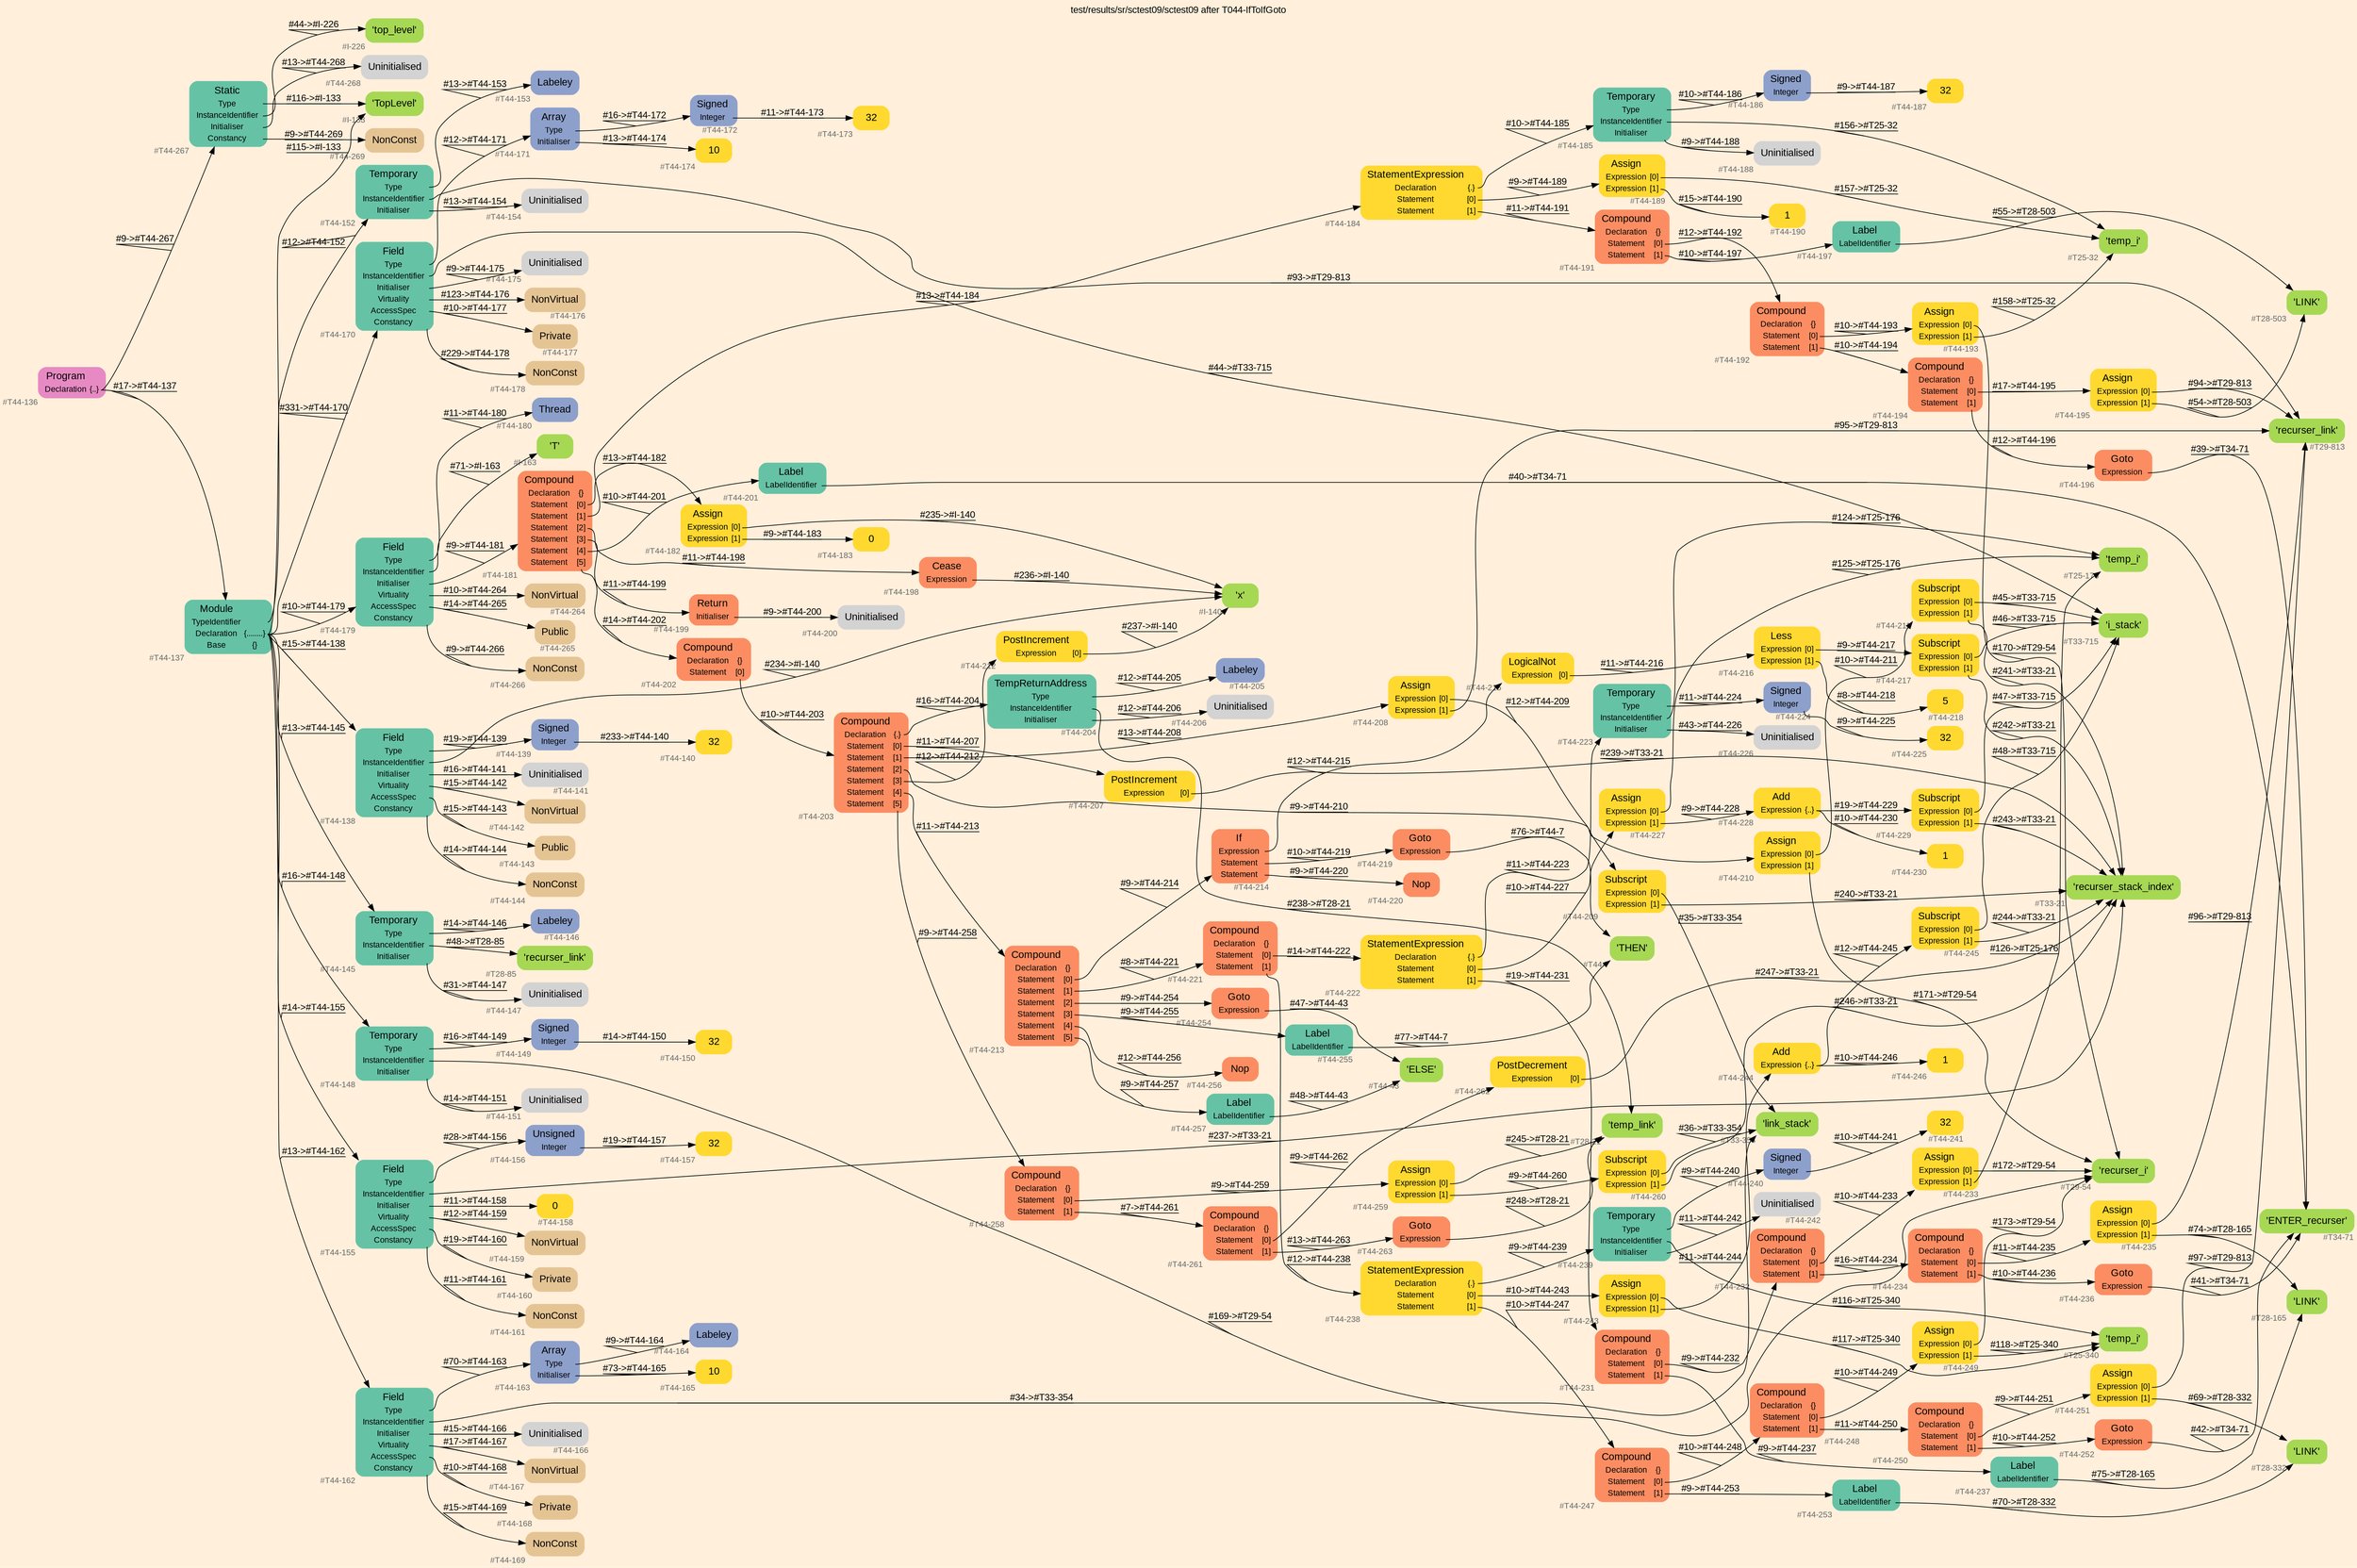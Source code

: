 digraph "test/results/sr/sctest09/sctest09 after T044-IfToIfGoto" {
label = "test/results/sr/sctest09/sctest09 after T044-IfToIfGoto"
labelloc = t
graph [
    rankdir = "LR"
    ranksep = 0.3
    bgcolor = antiquewhite1
    color = black
    fontcolor = black
    fontname = "Arial"
];
node [
    fontname = "Arial"
];
edge [
    fontname = "Arial"
];

// -------------------- node figure --------------------
// -------- block #T44-136 ----------
"#T44-136" [
    fillcolor = "/set28/4"
    xlabel = "#T44-136"
    fontsize = "12"
    fontcolor = grey40
    shape = "plaintext"
    label = <<TABLE BORDER="0" CELLBORDER="0" CELLSPACING="0">
     <TR><TD><FONT COLOR="black" POINT-SIZE="15">Program</FONT></TD></TR>
     <TR><TD><FONT COLOR="black" POINT-SIZE="12">Declaration</FONT></TD><TD PORT="port0"><FONT COLOR="black" POINT-SIZE="12">{..}</FONT></TD></TR>
    </TABLE>>
    style = "rounded,filled"
];

// -------- block #T44-137 ----------
"#T44-137" [
    fillcolor = "/set28/1"
    xlabel = "#T44-137"
    fontsize = "12"
    fontcolor = grey40
    shape = "plaintext"
    label = <<TABLE BORDER="0" CELLBORDER="0" CELLSPACING="0">
     <TR><TD><FONT COLOR="black" POINT-SIZE="15">Module</FONT></TD></TR>
     <TR><TD><FONT COLOR="black" POINT-SIZE="12">TypeIdentifier</FONT></TD><TD PORT="port0"></TD></TR>
     <TR><TD><FONT COLOR="black" POINT-SIZE="12">Declaration</FONT></TD><TD PORT="port1"><FONT COLOR="black" POINT-SIZE="12">{........}</FONT></TD></TR>
     <TR><TD><FONT COLOR="black" POINT-SIZE="12">Base</FONT></TD><TD PORT="port2"><FONT COLOR="black" POINT-SIZE="12">{}</FONT></TD></TR>
    </TABLE>>
    style = "rounded,filled"
];

// -------- block #I-133 ----------
"#I-133" [
    fillcolor = "/set28/5"
    xlabel = "#I-133"
    fontsize = "12"
    fontcolor = grey40
    shape = "plaintext"
    label = <<TABLE BORDER="0" CELLBORDER="0" CELLSPACING="0">
     <TR><TD><FONT COLOR="black" POINT-SIZE="15">'TopLevel'</FONT></TD></TR>
    </TABLE>>
    style = "rounded,filled"
];

// -------- block #T44-138 ----------
"#T44-138" [
    fillcolor = "/set28/1"
    xlabel = "#T44-138"
    fontsize = "12"
    fontcolor = grey40
    shape = "plaintext"
    label = <<TABLE BORDER="0" CELLBORDER="0" CELLSPACING="0">
     <TR><TD><FONT COLOR="black" POINT-SIZE="15">Field</FONT></TD></TR>
     <TR><TD><FONT COLOR="black" POINT-SIZE="12">Type</FONT></TD><TD PORT="port0"></TD></TR>
     <TR><TD><FONT COLOR="black" POINT-SIZE="12">InstanceIdentifier</FONT></TD><TD PORT="port1"></TD></TR>
     <TR><TD><FONT COLOR="black" POINT-SIZE="12">Initialiser</FONT></TD><TD PORT="port2"></TD></TR>
     <TR><TD><FONT COLOR="black" POINT-SIZE="12">Virtuality</FONT></TD><TD PORT="port3"></TD></TR>
     <TR><TD><FONT COLOR="black" POINT-SIZE="12">AccessSpec</FONT></TD><TD PORT="port4"></TD></TR>
     <TR><TD><FONT COLOR="black" POINT-SIZE="12">Constancy</FONT></TD><TD PORT="port5"></TD></TR>
    </TABLE>>
    style = "rounded,filled"
];

// -------- block #T44-139 ----------
"#T44-139" [
    fillcolor = "/set28/3"
    xlabel = "#T44-139"
    fontsize = "12"
    fontcolor = grey40
    shape = "plaintext"
    label = <<TABLE BORDER="0" CELLBORDER="0" CELLSPACING="0">
     <TR><TD><FONT COLOR="black" POINT-SIZE="15">Signed</FONT></TD></TR>
     <TR><TD><FONT COLOR="black" POINT-SIZE="12">Integer</FONT></TD><TD PORT="port0"></TD></TR>
    </TABLE>>
    style = "rounded,filled"
];

// -------- block #T44-140 ----------
"#T44-140" [
    fillcolor = "/set28/6"
    xlabel = "#T44-140"
    fontsize = "12"
    fontcolor = grey40
    shape = "plaintext"
    label = <<TABLE BORDER="0" CELLBORDER="0" CELLSPACING="0">
     <TR><TD><FONT COLOR="black" POINT-SIZE="15">32</FONT></TD></TR>
    </TABLE>>
    style = "rounded,filled"
];

// -------- block #I-140 ----------
"#I-140" [
    fillcolor = "/set28/5"
    xlabel = "#I-140"
    fontsize = "12"
    fontcolor = grey40
    shape = "plaintext"
    label = <<TABLE BORDER="0" CELLBORDER="0" CELLSPACING="0">
     <TR><TD><FONT COLOR="black" POINT-SIZE="15">'x'</FONT></TD></TR>
    </TABLE>>
    style = "rounded,filled"
];

// -------- block #T44-141 ----------
"#T44-141" [
    xlabel = "#T44-141"
    fontsize = "12"
    fontcolor = grey40
    shape = "plaintext"
    label = <<TABLE BORDER="0" CELLBORDER="0" CELLSPACING="0">
     <TR><TD><FONT COLOR="black" POINT-SIZE="15">Uninitialised</FONT></TD></TR>
    </TABLE>>
    style = "rounded,filled"
];

// -------- block #T44-142 ----------
"#T44-142" [
    fillcolor = "/set28/7"
    xlabel = "#T44-142"
    fontsize = "12"
    fontcolor = grey40
    shape = "plaintext"
    label = <<TABLE BORDER="0" CELLBORDER="0" CELLSPACING="0">
     <TR><TD><FONT COLOR="black" POINT-SIZE="15">NonVirtual</FONT></TD></TR>
    </TABLE>>
    style = "rounded,filled"
];

// -------- block #T44-143 ----------
"#T44-143" [
    fillcolor = "/set28/7"
    xlabel = "#T44-143"
    fontsize = "12"
    fontcolor = grey40
    shape = "plaintext"
    label = <<TABLE BORDER="0" CELLBORDER="0" CELLSPACING="0">
     <TR><TD><FONT COLOR="black" POINT-SIZE="15">Public</FONT></TD></TR>
    </TABLE>>
    style = "rounded,filled"
];

// -------- block #T44-144 ----------
"#T44-144" [
    fillcolor = "/set28/7"
    xlabel = "#T44-144"
    fontsize = "12"
    fontcolor = grey40
    shape = "plaintext"
    label = <<TABLE BORDER="0" CELLBORDER="0" CELLSPACING="0">
     <TR><TD><FONT COLOR="black" POINT-SIZE="15">NonConst</FONT></TD></TR>
    </TABLE>>
    style = "rounded,filled"
];

// -------- block #T44-145 ----------
"#T44-145" [
    fillcolor = "/set28/1"
    xlabel = "#T44-145"
    fontsize = "12"
    fontcolor = grey40
    shape = "plaintext"
    label = <<TABLE BORDER="0" CELLBORDER="0" CELLSPACING="0">
     <TR><TD><FONT COLOR="black" POINT-SIZE="15">Temporary</FONT></TD></TR>
     <TR><TD><FONT COLOR="black" POINT-SIZE="12">Type</FONT></TD><TD PORT="port0"></TD></TR>
     <TR><TD><FONT COLOR="black" POINT-SIZE="12">InstanceIdentifier</FONT></TD><TD PORT="port1"></TD></TR>
     <TR><TD><FONT COLOR="black" POINT-SIZE="12">Initialiser</FONT></TD><TD PORT="port2"></TD></TR>
    </TABLE>>
    style = "rounded,filled"
];

// -------- block #T44-146 ----------
"#T44-146" [
    fillcolor = "/set28/3"
    xlabel = "#T44-146"
    fontsize = "12"
    fontcolor = grey40
    shape = "plaintext"
    label = <<TABLE BORDER="0" CELLBORDER="0" CELLSPACING="0">
     <TR><TD><FONT COLOR="black" POINT-SIZE="15">Labeley</FONT></TD></TR>
    </TABLE>>
    style = "rounded,filled"
];

// -------- block #T28-85 ----------
"#T28-85" [
    fillcolor = "/set28/5"
    xlabel = "#T28-85"
    fontsize = "12"
    fontcolor = grey40
    shape = "plaintext"
    label = <<TABLE BORDER="0" CELLBORDER="0" CELLSPACING="0">
     <TR><TD><FONT COLOR="black" POINT-SIZE="15">'recurser_link'</FONT></TD></TR>
    </TABLE>>
    style = "rounded,filled"
];

// -------- block #T44-147 ----------
"#T44-147" [
    xlabel = "#T44-147"
    fontsize = "12"
    fontcolor = grey40
    shape = "plaintext"
    label = <<TABLE BORDER="0" CELLBORDER="0" CELLSPACING="0">
     <TR><TD><FONT COLOR="black" POINT-SIZE="15">Uninitialised</FONT></TD></TR>
    </TABLE>>
    style = "rounded,filled"
];

// -------- block #T44-148 ----------
"#T44-148" [
    fillcolor = "/set28/1"
    xlabel = "#T44-148"
    fontsize = "12"
    fontcolor = grey40
    shape = "plaintext"
    label = <<TABLE BORDER="0" CELLBORDER="0" CELLSPACING="0">
     <TR><TD><FONT COLOR="black" POINT-SIZE="15">Temporary</FONT></TD></TR>
     <TR><TD><FONT COLOR="black" POINT-SIZE="12">Type</FONT></TD><TD PORT="port0"></TD></TR>
     <TR><TD><FONT COLOR="black" POINT-SIZE="12">InstanceIdentifier</FONT></TD><TD PORT="port1"></TD></TR>
     <TR><TD><FONT COLOR="black" POINT-SIZE="12">Initialiser</FONT></TD><TD PORT="port2"></TD></TR>
    </TABLE>>
    style = "rounded,filled"
];

// -------- block #T44-149 ----------
"#T44-149" [
    fillcolor = "/set28/3"
    xlabel = "#T44-149"
    fontsize = "12"
    fontcolor = grey40
    shape = "plaintext"
    label = <<TABLE BORDER="0" CELLBORDER="0" CELLSPACING="0">
     <TR><TD><FONT COLOR="black" POINT-SIZE="15">Signed</FONT></TD></TR>
     <TR><TD><FONT COLOR="black" POINT-SIZE="12">Integer</FONT></TD><TD PORT="port0"></TD></TR>
    </TABLE>>
    style = "rounded,filled"
];

// -------- block #T44-150 ----------
"#T44-150" [
    fillcolor = "/set28/6"
    xlabel = "#T44-150"
    fontsize = "12"
    fontcolor = grey40
    shape = "plaintext"
    label = <<TABLE BORDER="0" CELLBORDER="0" CELLSPACING="0">
     <TR><TD><FONT COLOR="black" POINT-SIZE="15">32</FONT></TD></TR>
    </TABLE>>
    style = "rounded,filled"
];

// -------- block #T29-54 ----------
"#T29-54" [
    fillcolor = "/set28/5"
    xlabel = "#T29-54"
    fontsize = "12"
    fontcolor = grey40
    shape = "plaintext"
    label = <<TABLE BORDER="0" CELLBORDER="0" CELLSPACING="0">
     <TR><TD><FONT COLOR="black" POINT-SIZE="15">'recurser_i'</FONT></TD></TR>
    </TABLE>>
    style = "rounded,filled"
];

// -------- block #T44-151 ----------
"#T44-151" [
    xlabel = "#T44-151"
    fontsize = "12"
    fontcolor = grey40
    shape = "plaintext"
    label = <<TABLE BORDER="0" CELLBORDER="0" CELLSPACING="0">
     <TR><TD><FONT COLOR="black" POINT-SIZE="15">Uninitialised</FONT></TD></TR>
    </TABLE>>
    style = "rounded,filled"
];

// -------- block #T44-152 ----------
"#T44-152" [
    fillcolor = "/set28/1"
    xlabel = "#T44-152"
    fontsize = "12"
    fontcolor = grey40
    shape = "plaintext"
    label = <<TABLE BORDER="0" CELLBORDER="0" CELLSPACING="0">
     <TR><TD><FONT COLOR="black" POINT-SIZE="15">Temporary</FONT></TD></TR>
     <TR><TD><FONT COLOR="black" POINT-SIZE="12">Type</FONT></TD><TD PORT="port0"></TD></TR>
     <TR><TD><FONT COLOR="black" POINT-SIZE="12">InstanceIdentifier</FONT></TD><TD PORT="port1"></TD></TR>
     <TR><TD><FONT COLOR="black" POINT-SIZE="12">Initialiser</FONT></TD><TD PORT="port2"></TD></TR>
    </TABLE>>
    style = "rounded,filled"
];

// -------- block #T44-153 ----------
"#T44-153" [
    fillcolor = "/set28/3"
    xlabel = "#T44-153"
    fontsize = "12"
    fontcolor = grey40
    shape = "plaintext"
    label = <<TABLE BORDER="0" CELLBORDER="0" CELLSPACING="0">
     <TR><TD><FONT COLOR="black" POINT-SIZE="15">Labeley</FONT></TD></TR>
    </TABLE>>
    style = "rounded,filled"
];

// -------- block #T29-813 ----------
"#T29-813" [
    fillcolor = "/set28/5"
    xlabel = "#T29-813"
    fontsize = "12"
    fontcolor = grey40
    shape = "plaintext"
    label = <<TABLE BORDER="0" CELLBORDER="0" CELLSPACING="0">
     <TR><TD><FONT COLOR="black" POINT-SIZE="15">'recurser_link'</FONT></TD></TR>
    </TABLE>>
    style = "rounded,filled"
];

// -------- block #T44-154 ----------
"#T44-154" [
    xlabel = "#T44-154"
    fontsize = "12"
    fontcolor = grey40
    shape = "plaintext"
    label = <<TABLE BORDER="0" CELLBORDER="0" CELLSPACING="0">
     <TR><TD><FONT COLOR="black" POINT-SIZE="15">Uninitialised</FONT></TD></TR>
    </TABLE>>
    style = "rounded,filled"
];

// -------- block #T44-155 ----------
"#T44-155" [
    fillcolor = "/set28/1"
    xlabel = "#T44-155"
    fontsize = "12"
    fontcolor = grey40
    shape = "plaintext"
    label = <<TABLE BORDER="0" CELLBORDER="0" CELLSPACING="0">
     <TR><TD><FONT COLOR="black" POINT-SIZE="15">Field</FONT></TD></TR>
     <TR><TD><FONT COLOR="black" POINT-SIZE="12">Type</FONT></TD><TD PORT="port0"></TD></TR>
     <TR><TD><FONT COLOR="black" POINT-SIZE="12">InstanceIdentifier</FONT></TD><TD PORT="port1"></TD></TR>
     <TR><TD><FONT COLOR="black" POINT-SIZE="12">Initialiser</FONT></TD><TD PORT="port2"></TD></TR>
     <TR><TD><FONT COLOR="black" POINT-SIZE="12">Virtuality</FONT></TD><TD PORT="port3"></TD></TR>
     <TR><TD><FONT COLOR="black" POINT-SIZE="12">AccessSpec</FONT></TD><TD PORT="port4"></TD></TR>
     <TR><TD><FONT COLOR="black" POINT-SIZE="12">Constancy</FONT></TD><TD PORT="port5"></TD></TR>
    </TABLE>>
    style = "rounded,filled"
];

// -------- block #T44-156 ----------
"#T44-156" [
    fillcolor = "/set28/3"
    xlabel = "#T44-156"
    fontsize = "12"
    fontcolor = grey40
    shape = "plaintext"
    label = <<TABLE BORDER="0" CELLBORDER="0" CELLSPACING="0">
     <TR><TD><FONT COLOR="black" POINT-SIZE="15">Unsigned</FONT></TD></TR>
     <TR><TD><FONT COLOR="black" POINT-SIZE="12">Integer</FONT></TD><TD PORT="port0"></TD></TR>
    </TABLE>>
    style = "rounded,filled"
];

// -------- block #T44-157 ----------
"#T44-157" [
    fillcolor = "/set28/6"
    xlabel = "#T44-157"
    fontsize = "12"
    fontcolor = grey40
    shape = "plaintext"
    label = <<TABLE BORDER="0" CELLBORDER="0" CELLSPACING="0">
     <TR><TD><FONT COLOR="black" POINT-SIZE="15">32</FONT></TD></TR>
    </TABLE>>
    style = "rounded,filled"
];

// -------- block #T33-21 ----------
"#T33-21" [
    fillcolor = "/set28/5"
    xlabel = "#T33-21"
    fontsize = "12"
    fontcolor = grey40
    shape = "plaintext"
    label = <<TABLE BORDER="0" CELLBORDER="0" CELLSPACING="0">
     <TR><TD><FONT COLOR="black" POINT-SIZE="15">'recurser_stack_index'</FONT></TD></TR>
    </TABLE>>
    style = "rounded,filled"
];

// -------- block #T44-158 ----------
"#T44-158" [
    fillcolor = "/set28/6"
    xlabel = "#T44-158"
    fontsize = "12"
    fontcolor = grey40
    shape = "plaintext"
    label = <<TABLE BORDER="0" CELLBORDER="0" CELLSPACING="0">
     <TR><TD><FONT COLOR="black" POINT-SIZE="15">0</FONT></TD></TR>
    </TABLE>>
    style = "rounded,filled"
];

// -------- block #T44-159 ----------
"#T44-159" [
    fillcolor = "/set28/7"
    xlabel = "#T44-159"
    fontsize = "12"
    fontcolor = grey40
    shape = "plaintext"
    label = <<TABLE BORDER="0" CELLBORDER="0" CELLSPACING="0">
     <TR><TD><FONT COLOR="black" POINT-SIZE="15">NonVirtual</FONT></TD></TR>
    </TABLE>>
    style = "rounded,filled"
];

// -------- block #T44-160 ----------
"#T44-160" [
    fillcolor = "/set28/7"
    xlabel = "#T44-160"
    fontsize = "12"
    fontcolor = grey40
    shape = "plaintext"
    label = <<TABLE BORDER="0" CELLBORDER="0" CELLSPACING="0">
     <TR><TD><FONT COLOR="black" POINT-SIZE="15">Private</FONT></TD></TR>
    </TABLE>>
    style = "rounded,filled"
];

// -------- block #T44-161 ----------
"#T44-161" [
    fillcolor = "/set28/7"
    xlabel = "#T44-161"
    fontsize = "12"
    fontcolor = grey40
    shape = "plaintext"
    label = <<TABLE BORDER="0" CELLBORDER="0" CELLSPACING="0">
     <TR><TD><FONT COLOR="black" POINT-SIZE="15">NonConst</FONT></TD></TR>
    </TABLE>>
    style = "rounded,filled"
];

// -------- block #T44-162 ----------
"#T44-162" [
    fillcolor = "/set28/1"
    xlabel = "#T44-162"
    fontsize = "12"
    fontcolor = grey40
    shape = "plaintext"
    label = <<TABLE BORDER="0" CELLBORDER="0" CELLSPACING="0">
     <TR><TD><FONT COLOR="black" POINT-SIZE="15">Field</FONT></TD></TR>
     <TR><TD><FONT COLOR="black" POINT-SIZE="12">Type</FONT></TD><TD PORT="port0"></TD></TR>
     <TR><TD><FONT COLOR="black" POINT-SIZE="12">InstanceIdentifier</FONT></TD><TD PORT="port1"></TD></TR>
     <TR><TD><FONT COLOR="black" POINT-SIZE="12">Initialiser</FONT></TD><TD PORT="port2"></TD></TR>
     <TR><TD><FONT COLOR="black" POINT-SIZE="12">Virtuality</FONT></TD><TD PORT="port3"></TD></TR>
     <TR><TD><FONT COLOR="black" POINT-SIZE="12">AccessSpec</FONT></TD><TD PORT="port4"></TD></TR>
     <TR><TD><FONT COLOR="black" POINT-SIZE="12">Constancy</FONT></TD><TD PORT="port5"></TD></TR>
    </TABLE>>
    style = "rounded,filled"
];

// -------- block #T44-163 ----------
"#T44-163" [
    fillcolor = "/set28/3"
    xlabel = "#T44-163"
    fontsize = "12"
    fontcolor = grey40
    shape = "plaintext"
    label = <<TABLE BORDER="0" CELLBORDER="0" CELLSPACING="0">
     <TR><TD><FONT COLOR="black" POINT-SIZE="15">Array</FONT></TD></TR>
     <TR><TD><FONT COLOR="black" POINT-SIZE="12">Type</FONT></TD><TD PORT="port0"></TD></TR>
     <TR><TD><FONT COLOR="black" POINT-SIZE="12">Initialiser</FONT></TD><TD PORT="port1"></TD></TR>
    </TABLE>>
    style = "rounded,filled"
];

// -------- block #T44-164 ----------
"#T44-164" [
    fillcolor = "/set28/3"
    xlabel = "#T44-164"
    fontsize = "12"
    fontcolor = grey40
    shape = "plaintext"
    label = <<TABLE BORDER="0" CELLBORDER="0" CELLSPACING="0">
     <TR><TD><FONT COLOR="black" POINT-SIZE="15">Labeley</FONT></TD></TR>
    </TABLE>>
    style = "rounded,filled"
];

// -------- block #T44-165 ----------
"#T44-165" [
    fillcolor = "/set28/6"
    xlabel = "#T44-165"
    fontsize = "12"
    fontcolor = grey40
    shape = "plaintext"
    label = <<TABLE BORDER="0" CELLBORDER="0" CELLSPACING="0">
     <TR><TD><FONT COLOR="black" POINT-SIZE="15">10</FONT></TD></TR>
    </TABLE>>
    style = "rounded,filled"
];

// -------- block #T33-354 ----------
"#T33-354" [
    fillcolor = "/set28/5"
    xlabel = "#T33-354"
    fontsize = "12"
    fontcolor = grey40
    shape = "plaintext"
    label = <<TABLE BORDER="0" CELLBORDER="0" CELLSPACING="0">
     <TR><TD><FONT COLOR="black" POINT-SIZE="15">'link_stack'</FONT></TD></TR>
    </TABLE>>
    style = "rounded,filled"
];

// -------- block #T44-166 ----------
"#T44-166" [
    xlabel = "#T44-166"
    fontsize = "12"
    fontcolor = grey40
    shape = "plaintext"
    label = <<TABLE BORDER="0" CELLBORDER="0" CELLSPACING="0">
     <TR><TD><FONT COLOR="black" POINT-SIZE="15">Uninitialised</FONT></TD></TR>
    </TABLE>>
    style = "rounded,filled"
];

// -------- block #T44-167 ----------
"#T44-167" [
    fillcolor = "/set28/7"
    xlabel = "#T44-167"
    fontsize = "12"
    fontcolor = grey40
    shape = "plaintext"
    label = <<TABLE BORDER="0" CELLBORDER="0" CELLSPACING="0">
     <TR><TD><FONT COLOR="black" POINT-SIZE="15">NonVirtual</FONT></TD></TR>
    </TABLE>>
    style = "rounded,filled"
];

// -------- block #T44-168 ----------
"#T44-168" [
    fillcolor = "/set28/7"
    xlabel = "#T44-168"
    fontsize = "12"
    fontcolor = grey40
    shape = "plaintext"
    label = <<TABLE BORDER="0" CELLBORDER="0" CELLSPACING="0">
     <TR><TD><FONT COLOR="black" POINT-SIZE="15">Private</FONT></TD></TR>
    </TABLE>>
    style = "rounded,filled"
];

// -------- block #T44-169 ----------
"#T44-169" [
    fillcolor = "/set28/7"
    xlabel = "#T44-169"
    fontsize = "12"
    fontcolor = grey40
    shape = "plaintext"
    label = <<TABLE BORDER="0" CELLBORDER="0" CELLSPACING="0">
     <TR><TD><FONT COLOR="black" POINT-SIZE="15">NonConst</FONT></TD></TR>
    </TABLE>>
    style = "rounded,filled"
];

// -------- block #T44-170 ----------
"#T44-170" [
    fillcolor = "/set28/1"
    xlabel = "#T44-170"
    fontsize = "12"
    fontcolor = grey40
    shape = "plaintext"
    label = <<TABLE BORDER="0" CELLBORDER="0" CELLSPACING="0">
     <TR><TD><FONT COLOR="black" POINT-SIZE="15">Field</FONT></TD></TR>
     <TR><TD><FONT COLOR="black" POINT-SIZE="12">Type</FONT></TD><TD PORT="port0"></TD></TR>
     <TR><TD><FONT COLOR="black" POINT-SIZE="12">InstanceIdentifier</FONT></TD><TD PORT="port1"></TD></TR>
     <TR><TD><FONT COLOR="black" POINT-SIZE="12">Initialiser</FONT></TD><TD PORT="port2"></TD></TR>
     <TR><TD><FONT COLOR="black" POINT-SIZE="12">Virtuality</FONT></TD><TD PORT="port3"></TD></TR>
     <TR><TD><FONT COLOR="black" POINT-SIZE="12">AccessSpec</FONT></TD><TD PORT="port4"></TD></TR>
     <TR><TD><FONT COLOR="black" POINT-SIZE="12">Constancy</FONT></TD><TD PORT="port5"></TD></TR>
    </TABLE>>
    style = "rounded,filled"
];

// -------- block #T44-171 ----------
"#T44-171" [
    fillcolor = "/set28/3"
    xlabel = "#T44-171"
    fontsize = "12"
    fontcolor = grey40
    shape = "plaintext"
    label = <<TABLE BORDER="0" CELLBORDER="0" CELLSPACING="0">
     <TR><TD><FONT COLOR="black" POINT-SIZE="15">Array</FONT></TD></TR>
     <TR><TD><FONT COLOR="black" POINT-SIZE="12">Type</FONT></TD><TD PORT="port0"></TD></TR>
     <TR><TD><FONT COLOR="black" POINT-SIZE="12">Initialiser</FONT></TD><TD PORT="port1"></TD></TR>
    </TABLE>>
    style = "rounded,filled"
];

// -------- block #T44-172 ----------
"#T44-172" [
    fillcolor = "/set28/3"
    xlabel = "#T44-172"
    fontsize = "12"
    fontcolor = grey40
    shape = "plaintext"
    label = <<TABLE BORDER="0" CELLBORDER="0" CELLSPACING="0">
     <TR><TD><FONT COLOR="black" POINT-SIZE="15">Signed</FONT></TD></TR>
     <TR><TD><FONT COLOR="black" POINT-SIZE="12">Integer</FONT></TD><TD PORT="port0"></TD></TR>
    </TABLE>>
    style = "rounded,filled"
];

// -------- block #T44-173 ----------
"#T44-173" [
    fillcolor = "/set28/6"
    xlabel = "#T44-173"
    fontsize = "12"
    fontcolor = grey40
    shape = "plaintext"
    label = <<TABLE BORDER="0" CELLBORDER="0" CELLSPACING="0">
     <TR><TD><FONT COLOR="black" POINT-SIZE="15">32</FONT></TD></TR>
    </TABLE>>
    style = "rounded,filled"
];

// -------- block #T44-174 ----------
"#T44-174" [
    fillcolor = "/set28/6"
    xlabel = "#T44-174"
    fontsize = "12"
    fontcolor = grey40
    shape = "plaintext"
    label = <<TABLE BORDER="0" CELLBORDER="0" CELLSPACING="0">
     <TR><TD><FONT COLOR="black" POINT-SIZE="15">10</FONT></TD></TR>
    </TABLE>>
    style = "rounded,filled"
];

// -------- block #T33-715 ----------
"#T33-715" [
    fillcolor = "/set28/5"
    xlabel = "#T33-715"
    fontsize = "12"
    fontcolor = grey40
    shape = "plaintext"
    label = <<TABLE BORDER="0" CELLBORDER="0" CELLSPACING="0">
     <TR><TD><FONT COLOR="black" POINT-SIZE="15">'i_stack'</FONT></TD></TR>
    </TABLE>>
    style = "rounded,filled"
];

// -------- block #T44-175 ----------
"#T44-175" [
    xlabel = "#T44-175"
    fontsize = "12"
    fontcolor = grey40
    shape = "plaintext"
    label = <<TABLE BORDER="0" CELLBORDER="0" CELLSPACING="0">
     <TR><TD><FONT COLOR="black" POINT-SIZE="15">Uninitialised</FONT></TD></TR>
    </TABLE>>
    style = "rounded,filled"
];

// -------- block #T44-176 ----------
"#T44-176" [
    fillcolor = "/set28/7"
    xlabel = "#T44-176"
    fontsize = "12"
    fontcolor = grey40
    shape = "plaintext"
    label = <<TABLE BORDER="0" CELLBORDER="0" CELLSPACING="0">
     <TR><TD><FONT COLOR="black" POINT-SIZE="15">NonVirtual</FONT></TD></TR>
    </TABLE>>
    style = "rounded,filled"
];

// -------- block #T44-177 ----------
"#T44-177" [
    fillcolor = "/set28/7"
    xlabel = "#T44-177"
    fontsize = "12"
    fontcolor = grey40
    shape = "plaintext"
    label = <<TABLE BORDER="0" CELLBORDER="0" CELLSPACING="0">
     <TR><TD><FONT COLOR="black" POINT-SIZE="15">Private</FONT></TD></TR>
    </TABLE>>
    style = "rounded,filled"
];

// -------- block #T44-178 ----------
"#T44-178" [
    fillcolor = "/set28/7"
    xlabel = "#T44-178"
    fontsize = "12"
    fontcolor = grey40
    shape = "plaintext"
    label = <<TABLE BORDER="0" CELLBORDER="0" CELLSPACING="0">
     <TR><TD><FONT COLOR="black" POINT-SIZE="15">NonConst</FONT></TD></TR>
    </TABLE>>
    style = "rounded,filled"
];

// -------- block #T44-179 ----------
"#T44-179" [
    fillcolor = "/set28/1"
    xlabel = "#T44-179"
    fontsize = "12"
    fontcolor = grey40
    shape = "plaintext"
    label = <<TABLE BORDER="0" CELLBORDER="0" CELLSPACING="0">
     <TR><TD><FONT COLOR="black" POINT-SIZE="15">Field</FONT></TD></TR>
     <TR><TD><FONT COLOR="black" POINT-SIZE="12">Type</FONT></TD><TD PORT="port0"></TD></TR>
     <TR><TD><FONT COLOR="black" POINT-SIZE="12">InstanceIdentifier</FONT></TD><TD PORT="port1"></TD></TR>
     <TR><TD><FONT COLOR="black" POINT-SIZE="12">Initialiser</FONT></TD><TD PORT="port2"></TD></TR>
     <TR><TD><FONT COLOR="black" POINT-SIZE="12">Virtuality</FONT></TD><TD PORT="port3"></TD></TR>
     <TR><TD><FONT COLOR="black" POINT-SIZE="12">AccessSpec</FONT></TD><TD PORT="port4"></TD></TR>
     <TR><TD><FONT COLOR="black" POINT-SIZE="12">Constancy</FONT></TD><TD PORT="port5"></TD></TR>
    </TABLE>>
    style = "rounded,filled"
];

// -------- block #T44-180 ----------
"#T44-180" [
    fillcolor = "/set28/3"
    xlabel = "#T44-180"
    fontsize = "12"
    fontcolor = grey40
    shape = "plaintext"
    label = <<TABLE BORDER="0" CELLBORDER="0" CELLSPACING="0">
     <TR><TD><FONT COLOR="black" POINT-SIZE="15">Thread</FONT></TD></TR>
    </TABLE>>
    style = "rounded,filled"
];

// -------- block #I-163 ----------
"#I-163" [
    fillcolor = "/set28/5"
    xlabel = "#I-163"
    fontsize = "12"
    fontcolor = grey40
    shape = "plaintext"
    label = <<TABLE BORDER="0" CELLBORDER="0" CELLSPACING="0">
     <TR><TD><FONT COLOR="black" POINT-SIZE="15">'T'</FONT></TD></TR>
    </TABLE>>
    style = "rounded,filled"
];

// -------- block #T44-181 ----------
"#T44-181" [
    fillcolor = "/set28/2"
    xlabel = "#T44-181"
    fontsize = "12"
    fontcolor = grey40
    shape = "plaintext"
    label = <<TABLE BORDER="0" CELLBORDER="0" CELLSPACING="0">
     <TR><TD><FONT COLOR="black" POINT-SIZE="15">Compound</FONT></TD></TR>
     <TR><TD><FONT COLOR="black" POINT-SIZE="12">Declaration</FONT></TD><TD PORT="port0"><FONT COLOR="black" POINT-SIZE="12">{}</FONT></TD></TR>
     <TR><TD><FONT COLOR="black" POINT-SIZE="12">Statement</FONT></TD><TD PORT="port1"><FONT COLOR="black" POINT-SIZE="12">[0]</FONT></TD></TR>
     <TR><TD><FONT COLOR="black" POINT-SIZE="12">Statement</FONT></TD><TD PORT="port2"><FONT COLOR="black" POINT-SIZE="12">[1]</FONT></TD></TR>
     <TR><TD><FONT COLOR="black" POINT-SIZE="12">Statement</FONT></TD><TD PORT="port3"><FONT COLOR="black" POINT-SIZE="12">[2]</FONT></TD></TR>
     <TR><TD><FONT COLOR="black" POINT-SIZE="12">Statement</FONT></TD><TD PORT="port4"><FONT COLOR="black" POINT-SIZE="12">[3]</FONT></TD></TR>
     <TR><TD><FONT COLOR="black" POINT-SIZE="12">Statement</FONT></TD><TD PORT="port5"><FONT COLOR="black" POINT-SIZE="12">[4]</FONT></TD></TR>
     <TR><TD><FONT COLOR="black" POINT-SIZE="12">Statement</FONT></TD><TD PORT="port6"><FONT COLOR="black" POINT-SIZE="12">[5]</FONT></TD></TR>
    </TABLE>>
    style = "rounded,filled"
];

// -------- block #T44-182 ----------
"#T44-182" [
    fillcolor = "/set28/6"
    xlabel = "#T44-182"
    fontsize = "12"
    fontcolor = grey40
    shape = "plaintext"
    label = <<TABLE BORDER="0" CELLBORDER="0" CELLSPACING="0">
     <TR><TD><FONT COLOR="black" POINT-SIZE="15">Assign</FONT></TD></TR>
     <TR><TD><FONT COLOR="black" POINT-SIZE="12">Expression</FONT></TD><TD PORT="port0"><FONT COLOR="black" POINT-SIZE="12">[0]</FONT></TD></TR>
     <TR><TD><FONT COLOR="black" POINT-SIZE="12">Expression</FONT></TD><TD PORT="port1"><FONT COLOR="black" POINT-SIZE="12">[1]</FONT></TD></TR>
    </TABLE>>
    style = "rounded,filled"
];

// -------- block #T44-183 ----------
"#T44-183" [
    fillcolor = "/set28/6"
    xlabel = "#T44-183"
    fontsize = "12"
    fontcolor = grey40
    shape = "plaintext"
    label = <<TABLE BORDER="0" CELLBORDER="0" CELLSPACING="0">
     <TR><TD><FONT COLOR="black" POINT-SIZE="15">0</FONT></TD></TR>
    </TABLE>>
    style = "rounded,filled"
];

// -------- block #T44-184 ----------
"#T44-184" [
    fillcolor = "/set28/6"
    xlabel = "#T44-184"
    fontsize = "12"
    fontcolor = grey40
    shape = "plaintext"
    label = <<TABLE BORDER="0" CELLBORDER="0" CELLSPACING="0">
     <TR><TD><FONT COLOR="black" POINT-SIZE="15">StatementExpression</FONT></TD></TR>
     <TR><TD><FONT COLOR="black" POINT-SIZE="12">Declaration</FONT></TD><TD PORT="port0"><FONT COLOR="black" POINT-SIZE="12">{.}</FONT></TD></TR>
     <TR><TD><FONT COLOR="black" POINT-SIZE="12">Statement</FONT></TD><TD PORT="port1"><FONT COLOR="black" POINT-SIZE="12">[0]</FONT></TD></TR>
     <TR><TD><FONT COLOR="black" POINT-SIZE="12">Statement</FONT></TD><TD PORT="port2"><FONT COLOR="black" POINT-SIZE="12">[1]</FONT></TD></TR>
    </TABLE>>
    style = "rounded,filled"
];

// -------- block #T44-185 ----------
"#T44-185" [
    fillcolor = "/set28/1"
    xlabel = "#T44-185"
    fontsize = "12"
    fontcolor = grey40
    shape = "plaintext"
    label = <<TABLE BORDER="0" CELLBORDER="0" CELLSPACING="0">
     <TR><TD><FONT COLOR="black" POINT-SIZE="15">Temporary</FONT></TD></TR>
     <TR><TD><FONT COLOR="black" POINT-SIZE="12">Type</FONT></TD><TD PORT="port0"></TD></TR>
     <TR><TD><FONT COLOR="black" POINT-SIZE="12">InstanceIdentifier</FONT></TD><TD PORT="port1"></TD></TR>
     <TR><TD><FONT COLOR="black" POINT-SIZE="12">Initialiser</FONT></TD><TD PORT="port2"></TD></TR>
    </TABLE>>
    style = "rounded,filled"
];

// -------- block #T44-186 ----------
"#T44-186" [
    fillcolor = "/set28/3"
    xlabel = "#T44-186"
    fontsize = "12"
    fontcolor = grey40
    shape = "plaintext"
    label = <<TABLE BORDER="0" CELLBORDER="0" CELLSPACING="0">
     <TR><TD><FONT COLOR="black" POINT-SIZE="15">Signed</FONT></TD></TR>
     <TR><TD><FONT COLOR="black" POINT-SIZE="12">Integer</FONT></TD><TD PORT="port0"></TD></TR>
    </TABLE>>
    style = "rounded,filled"
];

// -------- block #T44-187 ----------
"#T44-187" [
    fillcolor = "/set28/6"
    xlabel = "#T44-187"
    fontsize = "12"
    fontcolor = grey40
    shape = "plaintext"
    label = <<TABLE BORDER="0" CELLBORDER="0" CELLSPACING="0">
     <TR><TD><FONT COLOR="black" POINT-SIZE="15">32</FONT></TD></TR>
    </TABLE>>
    style = "rounded,filled"
];

// -------- block #T25-32 ----------
"#T25-32" [
    fillcolor = "/set28/5"
    xlabel = "#T25-32"
    fontsize = "12"
    fontcolor = grey40
    shape = "plaintext"
    label = <<TABLE BORDER="0" CELLBORDER="0" CELLSPACING="0">
     <TR><TD><FONT COLOR="black" POINT-SIZE="15">'temp_i'</FONT></TD></TR>
    </TABLE>>
    style = "rounded,filled"
];

// -------- block #T44-188 ----------
"#T44-188" [
    xlabel = "#T44-188"
    fontsize = "12"
    fontcolor = grey40
    shape = "plaintext"
    label = <<TABLE BORDER="0" CELLBORDER="0" CELLSPACING="0">
     <TR><TD><FONT COLOR="black" POINT-SIZE="15">Uninitialised</FONT></TD></TR>
    </TABLE>>
    style = "rounded,filled"
];

// -------- block #T44-189 ----------
"#T44-189" [
    fillcolor = "/set28/6"
    xlabel = "#T44-189"
    fontsize = "12"
    fontcolor = grey40
    shape = "plaintext"
    label = <<TABLE BORDER="0" CELLBORDER="0" CELLSPACING="0">
     <TR><TD><FONT COLOR="black" POINT-SIZE="15">Assign</FONT></TD></TR>
     <TR><TD><FONT COLOR="black" POINT-SIZE="12">Expression</FONT></TD><TD PORT="port0"><FONT COLOR="black" POINT-SIZE="12">[0]</FONT></TD></TR>
     <TR><TD><FONT COLOR="black" POINT-SIZE="12">Expression</FONT></TD><TD PORT="port1"><FONT COLOR="black" POINT-SIZE="12">[1]</FONT></TD></TR>
    </TABLE>>
    style = "rounded,filled"
];

// -------- block #T44-190 ----------
"#T44-190" [
    fillcolor = "/set28/6"
    xlabel = "#T44-190"
    fontsize = "12"
    fontcolor = grey40
    shape = "plaintext"
    label = <<TABLE BORDER="0" CELLBORDER="0" CELLSPACING="0">
     <TR><TD><FONT COLOR="black" POINT-SIZE="15">1</FONT></TD></TR>
    </TABLE>>
    style = "rounded,filled"
];

// -------- block #T44-191 ----------
"#T44-191" [
    fillcolor = "/set28/2"
    xlabel = "#T44-191"
    fontsize = "12"
    fontcolor = grey40
    shape = "plaintext"
    label = <<TABLE BORDER="0" CELLBORDER="0" CELLSPACING="0">
     <TR><TD><FONT COLOR="black" POINT-SIZE="15">Compound</FONT></TD></TR>
     <TR><TD><FONT COLOR="black" POINT-SIZE="12">Declaration</FONT></TD><TD PORT="port0"><FONT COLOR="black" POINT-SIZE="12">{}</FONT></TD></TR>
     <TR><TD><FONT COLOR="black" POINT-SIZE="12">Statement</FONT></TD><TD PORT="port1"><FONT COLOR="black" POINT-SIZE="12">[0]</FONT></TD></TR>
     <TR><TD><FONT COLOR="black" POINT-SIZE="12">Statement</FONT></TD><TD PORT="port2"><FONT COLOR="black" POINT-SIZE="12">[1]</FONT></TD></TR>
    </TABLE>>
    style = "rounded,filled"
];

// -------- block #T44-192 ----------
"#T44-192" [
    fillcolor = "/set28/2"
    xlabel = "#T44-192"
    fontsize = "12"
    fontcolor = grey40
    shape = "plaintext"
    label = <<TABLE BORDER="0" CELLBORDER="0" CELLSPACING="0">
     <TR><TD><FONT COLOR="black" POINT-SIZE="15">Compound</FONT></TD></TR>
     <TR><TD><FONT COLOR="black" POINT-SIZE="12">Declaration</FONT></TD><TD PORT="port0"><FONT COLOR="black" POINT-SIZE="12">{}</FONT></TD></TR>
     <TR><TD><FONT COLOR="black" POINT-SIZE="12">Statement</FONT></TD><TD PORT="port1"><FONT COLOR="black" POINT-SIZE="12">[0]</FONT></TD></TR>
     <TR><TD><FONT COLOR="black" POINT-SIZE="12">Statement</FONT></TD><TD PORT="port2"><FONT COLOR="black" POINT-SIZE="12">[1]</FONT></TD></TR>
    </TABLE>>
    style = "rounded,filled"
];

// -------- block #T44-193 ----------
"#T44-193" [
    fillcolor = "/set28/6"
    xlabel = "#T44-193"
    fontsize = "12"
    fontcolor = grey40
    shape = "plaintext"
    label = <<TABLE BORDER="0" CELLBORDER="0" CELLSPACING="0">
     <TR><TD><FONT COLOR="black" POINT-SIZE="15">Assign</FONT></TD></TR>
     <TR><TD><FONT COLOR="black" POINT-SIZE="12">Expression</FONT></TD><TD PORT="port0"><FONT COLOR="black" POINT-SIZE="12">[0]</FONT></TD></TR>
     <TR><TD><FONT COLOR="black" POINT-SIZE="12">Expression</FONT></TD><TD PORT="port1"><FONT COLOR="black" POINT-SIZE="12">[1]</FONT></TD></TR>
    </TABLE>>
    style = "rounded,filled"
];

// -------- block #T44-194 ----------
"#T44-194" [
    fillcolor = "/set28/2"
    xlabel = "#T44-194"
    fontsize = "12"
    fontcolor = grey40
    shape = "plaintext"
    label = <<TABLE BORDER="0" CELLBORDER="0" CELLSPACING="0">
     <TR><TD><FONT COLOR="black" POINT-SIZE="15">Compound</FONT></TD></TR>
     <TR><TD><FONT COLOR="black" POINT-SIZE="12">Declaration</FONT></TD><TD PORT="port0"><FONT COLOR="black" POINT-SIZE="12">{}</FONT></TD></TR>
     <TR><TD><FONT COLOR="black" POINT-SIZE="12">Statement</FONT></TD><TD PORT="port1"><FONT COLOR="black" POINT-SIZE="12">[0]</FONT></TD></TR>
     <TR><TD><FONT COLOR="black" POINT-SIZE="12">Statement</FONT></TD><TD PORT="port2"><FONT COLOR="black" POINT-SIZE="12">[1]</FONT></TD></TR>
    </TABLE>>
    style = "rounded,filled"
];

// -------- block #T44-195 ----------
"#T44-195" [
    fillcolor = "/set28/6"
    xlabel = "#T44-195"
    fontsize = "12"
    fontcolor = grey40
    shape = "plaintext"
    label = <<TABLE BORDER="0" CELLBORDER="0" CELLSPACING="0">
     <TR><TD><FONT COLOR="black" POINT-SIZE="15">Assign</FONT></TD></TR>
     <TR><TD><FONT COLOR="black" POINT-SIZE="12">Expression</FONT></TD><TD PORT="port0"><FONT COLOR="black" POINT-SIZE="12">[0]</FONT></TD></TR>
     <TR><TD><FONT COLOR="black" POINT-SIZE="12">Expression</FONT></TD><TD PORT="port1"><FONT COLOR="black" POINT-SIZE="12">[1]</FONT></TD></TR>
    </TABLE>>
    style = "rounded,filled"
];

// -------- block #T28-503 ----------
"#T28-503" [
    fillcolor = "/set28/5"
    xlabel = "#T28-503"
    fontsize = "12"
    fontcolor = grey40
    shape = "plaintext"
    label = <<TABLE BORDER="0" CELLBORDER="0" CELLSPACING="0">
     <TR><TD><FONT COLOR="black" POINT-SIZE="15">'LINK'</FONT></TD></TR>
    </TABLE>>
    style = "rounded,filled"
];

// -------- block #T44-196 ----------
"#T44-196" [
    fillcolor = "/set28/2"
    xlabel = "#T44-196"
    fontsize = "12"
    fontcolor = grey40
    shape = "plaintext"
    label = <<TABLE BORDER="0" CELLBORDER="0" CELLSPACING="0">
     <TR><TD><FONT COLOR="black" POINT-SIZE="15">Goto</FONT></TD></TR>
     <TR><TD><FONT COLOR="black" POINT-SIZE="12">Expression</FONT></TD><TD PORT="port0"></TD></TR>
    </TABLE>>
    style = "rounded,filled"
];

// -------- block #T34-71 ----------
"#T34-71" [
    fillcolor = "/set28/5"
    xlabel = "#T34-71"
    fontsize = "12"
    fontcolor = grey40
    shape = "plaintext"
    label = <<TABLE BORDER="0" CELLBORDER="0" CELLSPACING="0">
     <TR><TD><FONT COLOR="black" POINT-SIZE="15">'ENTER_recurser'</FONT></TD></TR>
    </TABLE>>
    style = "rounded,filled"
];

// -------- block #T44-197 ----------
"#T44-197" [
    fillcolor = "/set28/1"
    xlabel = "#T44-197"
    fontsize = "12"
    fontcolor = grey40
    shape = "plaintext"
    label = <<TABLE BORDER="0" CELLBORDER="0" CELLSPACING="0">
     <TR><TD><FONT COLOR="black" POINT-SIZE="15">Label</FONT></TD></TR>
     <TR><TD><FONT COLOR="black" POINT-SIZE="12">LabelIdentifier</FONT></TD><TD PORT="port0"></TD></TR>
    </TABLE>>
    style = "rounded,filled"
];

// -------- block #T44-198 ----------
"#T44-198" [
    fillcolor = "/set28/2"
    xlabel = "#T44-198"
    fontsize = "12"
    fontcolor = grey40
    shape = "plaintext"
    label = <<TABLE BORDER="0" CELLBORDER="0" CELLSPACING="0">
     <TR><TD><FONT COLOR="black" POINT-SIZE="15">Cease</FONT></TD></TR>
     <TR><TD><FONT COLOR="black" POINT-SIZE="12">Expression</FONT></TD><TD PORT="port0"></TD></TR>
    </TABLE>>
    style = "rounded,filled"
];

// -------- block #T44-199 ----------
"#T44-199" [
    fillcolor = "/set28/2"
    xlabel = "#T44-199"
    fontsize = "12"
    fontcolor = grey40
    shape = "plaintext"
    label = <<TABLE BORDER="0" CELLBORDER="0" CELLSPACING="0">
     <TR><TD><FONT COLOR="black" POINT-SIZE="15">Return</FONT></TD></TR>
     <TR><TD><FONT COLOR="black" POINT-SIZE="12">Initialiser</FONT></TD><TD PORT="port0"></TD></TR>
    </TABLE>>
    style = "rounded,filled"
];

// -------- block #T44-200 ----------
"#T44-200" [
    xlabel = "#T44-200"
    fontsize = "12"
    fontcolor = grey40
    shape = "plaintext"
    label = <<TABLE BORDER="0" CELLBORDER="0" CELLSPACING="0">
     <TR><TD><FONT COLOR="black" POINT-SIZE="15">Uninitialised</FONT></TD></TR>
    </TABLE>>
    style = "rounded,filled"
];

// -------- block #T44-201 ----------
"#T44-201" [
    fillcolor = "/set28/1"
    xlabel = "#T44-201"
    fontsize = "12"
    fontcolor = grey40
    shape = "plaintext"
    label = <<TABLE BORDER="0" CELLBORDER="0" CELLSPACING="0">
     <TR><TD><FONT COLOR="black" POINT-SIZE="15">Label</FONT></TD></TR>
     <TR><TD><FONT COLOR="black" POINT-SIZE="12">LabelIdentifier</FONT></TD><TD PORT="port0"></TD></TR>
    </TABLE>>
    style = "rounded,filled"
];

// -------- block #T44-202 ----------
"#T44-202" [
    fillcolor = "/set28/2"
    xlabel = "#T44-202"
    fontsize = "12"
    fontcolor = grey40
    shape = "plaintext"
    label = <<TABLE BORDER="0" CELLBORDER="0" CELLSPACING="0">
     <TR><TD><FONT COLOR="black" POINT-SIZE="15">Compound</FONT></TD></TR>
     <TR><TD><FONT COLOR="black" POINT-SIZE="12">Declaration</FONT></TD><TD PORT="port0"><FONT COLOR="black" POINT-SIZE="12">{}</FONT></TD></TR>
     <TR><TD><FONT COLOR="black" POINT-SIZE="12">Statement</FONT></TD><TD PORT="port1"><FONT COLOR="black" POINT-SIZE="12">[0]</FONT></TD></TR>
    </TABLE>>
    style = "rounded,filled"
];

// -------- block #T44-203 ----------
"#T44-203" [
    fillcolor = "/set28/2"
    xlabel = "#T44-203"
    fontsize = "12"
    fontcolor = grey40
    shape = "plaintext"
    label = <<TABLE BORDER="0" CELLBORDER="0" CELLSPACING="0">
     <TR><TD><FONT COLOR="black" POINT-SIZE="15">Compound</FONT></TD></TR>
     <TR><TD><FONT COLOR="black" POINT-SIZE="12">Declaration</FONT></TD><TD PORT="port0"><FONT COLOR="black" POINT-SIZE="12">{.}</FONT></TD></TR>
     <TR><TD><FONT COLOR="black" POINT-SIZE="12">Statement</FONT></TD><TD PORT="port1"><FONT COLOR="black" POINT-SIZE="12">[0]</FONT></TD></TR>
     <TR><TD><FONT COLOR="black" POINT-SIZE="12">Statement</FONT></TD><TD PORT="port2"><FONT COLOR="black" POINT-SIZE="12">[1]</FONT></TD></TR>
     <TR><TD><FONT COLOR="black" POINT-SIZE="12">Statement</FONT></TD><TD PORT="port3"><FONT COLOR="black" POINT-SIZE="12">[2]</FONT></TD></TR>
     <TR><TD><FONT COLOR="black" POINT-SIZE="12">Statement</FONT></TD><TD PORT="port4"><FONT COLOR="black" POINT-SIZE="12">[3]</FONT></TD></TR>
     <TR><TD><FONT COLOR="black" POINT-SIZE="12">Statement</FONT></TD><TD PORT="port5"><FONT COLOR="black" POINT-SIZE="12">[4]</FONT></TD></TR>
     <TR><TD><FONT COLOR="black" POINT-SIZE="12">Statement</FONT></TD><TD PORT="port6"><FONT COLOR="black" POINT-SIZE="12">[5]</FONT></TD></TR>
    </TABLE>>
    style = "rounded,filled"
];

// -------- block #T44-204 ----------
"#T44-204" [
    fillcolor = "/set28/1"
    xlabel = "#T44-204"
    fontsize = "12"
    fontcolor = grey40
    shape = "plaintext"
    label = <<TABLE BORDER="0" CELLBORDER="0" CELLSPACING="0">
     <TR><TD><FONT COLOR="black" POINT-SIZE="15">TempReturnAddress</FONT></TD></TR>
     <TR><TD><FONT COLOR="black" POINT-SIZE="12">Type</FONT></TD><TD PORT="port0"></TD></TR>
     <TR><TD><FONT COLOR="black" POINT-SIZE="12">InstanceIdentifier</FONT></TD><TD PORT="port1"></TD></TR>
     <TR><TD><FONT COLOR="black" POINT-SIZE="12">Initialiser</FONT></TD><TD PORT="port2"></TD></TR>
    </TABLE>>
    style = "rounded,filled"
];

// -------- block #T44-205 ----------
"#T44-205" [
    fillcolor = "/set28/3"
    xlabel = "#T44-205"
    fontsize = "12"
    fontcolor = grey40
    shape = "plaintext"
    label = <<TABLE BORDER="0" CELLBORDER="0" CELLSPACING="0">
     <TR><TD><FONT COLOR="black" POINT-SIZE="15">Labeley</FONT></TD></TR>
    </TABLE>>
    style = "rounded,filled"
];

// -------- block #T28-21 ----------
"#T28-21" [
    fillcolor = "/set28/5"
    xlabel = "#T28-21"
    fontsize = "12"
    fontcolor = grey40
    shape = "plaintext"
    label = <<TABLE BORDER="0" CELLBORDER="0" CELLSPACING="0">
     <TR><TD><FONT COLOR="black" POINT-SIZE="15">'temp_link'</FONT></TD></TR>
    </TABLE>>
    style = "rounded,filled"
];

// -------- block #T44-206 ----------
"#T44-206" [
    xlabel = "#T44-206"
    fontsize = "12"
    fontcolor = grey40
    shape = "plaintext"
    label = <<TABLE BORDER="0" CELLBORDER="0" CELLSPACING="0">
     <TR><TD><FONT COLOR="black" POINT-SIZE="15">Uninitialised</FONT></TD></TR>
    </TABLE>>
    style = "rounded,filled"
];

// -------- block #T44-207 ----------
"#T44-207" [
    fillcolor = "/set28/6"
    xlabel = "#T44-207"
    fontsize = "12"
    fontcolor = grey40
    shape = "plaintext"
    label = <<TABLE BORDER="0" CELLBORDER="0" CELLSPACING="0">
     <TR><TD><FONT COLOR="black" POINT-SIZE="15">PostIncrement</FONT></TD></TR>
     <TR><TD><FONT COLOR="black" POINT-SIZE="12">Expression</FONT></TD><TD PORT="port0"><FONT COLOR="black" POINT-SIZE="12">[0]</FONT></TD></TR>
    </TABLE>>
    style = "rounded,filled"
];

// -------- block #T44-208 ----------
"#T44-208" [
    fillcolor = "/set28/6"
    xlabel = "#T44-208"
    fontsize = "12"
    fontcolor = grey40
    shape = "plaintext"
    label = <<TABLE BORDER="0" CELLBORDER="0" CELLSPACING="0">
     <TR><TD><FONT COLOR="black" POINT-SIZE="15">Assign</FONT></TD></TR>
     <TR><TD><FONT COLOR="black" POINT-SIZE="12">Expression</FONT></TD><TD PORT="port0"><FONT COLOR="black" POINT-SIZE="12">[0]</FONT></TD></TR>
     <TR><TD><FONT COLOR="black" POINT-SIZE="12">Expression</FONT></TD><TD PORT="port1"><FONT COLOR="black" POINT-SIZE="12">[1]</FONT></TD></TR>
    </TABLE>>
    style = "rounded,filled"
];

// -------- block #T44-209 ----------
"#T44-209" [
    fillcolor = "/set28/6"
    xlabel = "#T44-209"
    fontsize = "12"
    fontcolor = grey40
    shape = "plaintext"
    label = <<TABLE BORDER="0" CELLBORDER="0" CELLSPACING="0">
     <TR><TD><FONT COLOR="black" POINT-SIZE="15">Subscript</FONT></TD></TR>
     <TR><TD><FONT COLOR="black" POINT-SIZE="12">Expression</FONT></TD><TD PORT="port0"><FONT COLOR="black" POINT-SIZE="12">[0]</FONT></TD></TR>
     <TR><TD><FONT COLOR="black" POINT-SIZE="12">Expression</FONT></TD><TD PORT="port1"><FONT COLOR="black" POINT-SIZE="12">[1]</FONT></TD></TR>
    </TABLE>>
    style = "rounded,filled"
];

// -------- block #T44-210 ----------
"#T44-210" [
    fillcolor = "/set28/6"
    xlabel = "#T44-210"
    fontsize = "12"
    fontcolor = grey40
    shape = "plaintext"
    label = <<TABLE BORDER="0" CELLBORDER="0" CELLSPACING="0">
     <TR><TD><FONT COLOR="black" POINT-SIZE="15">Assign</FONT></TD></TR>
     <TR><TD><FONT COLOR="black" POINT-SIZE="12">Expression</FONT></TD><TD PORT="port0"><FONT COLOR="black" POINT-SIZE="12">[0]</FONT></TD></TR>
     <TR><TD><FONT COLOR="black" POINT-SIZE="12">Expression</FONT></TD><TD PORT="port1"><FONT COLOR="black" POINT-SIZE="12">[1]</FONT></TD></TR>
    </TABLE>>
    style = "rounded,filled"
];

// -------- block #T44-211 ----------
"#T44-211" [
    fillcolor = "/set28/6"
    xlabel = "#T44-211"
    fontsize = "12"
    fontcolor = grey40
    shape = "plaintext"
    label = <<TABLE BORDER="0" CELLBORDER="0" CELLSPACING="0">
     <TR><TD><FONT COLOR="black" POINT-SIZE="15">Subscript</FONT></TD></TR>
     <TR><TD><FONT COLOR="black" POINT-SIZE="12">Expression</FONT></TD><TD PORT="port0"><FONT COLOR="black" POINT-SIZE="12">[0]</FONT></TD></TR>
     <TR><TD><FONT COLOR="black" POINT-SIZE="12">Expression</FONT></TD><TD PORT="port1"><FONT COLOR="black" POINT-SIZE="12">[1]</FONT></TD></TR>
    </TABLE>>
    style = "rounded,filled"
];

// -------- block #T44-212 ----------
"#T44-212" [
    fillcolor = "/set28/6"
    xlabel = "#T44-212"
    fontsize = "12"
    fontcolor = grey40
    shape = "plaintext"
    label = <<TABLE BORDER="0" CELLBORDER="0" CELLSPACING="0">
     <TR><TD><FONT COLOR="black" POINT-SIZE="15">PostIncrement</FONT></TD></TR>
     <TR><TD><FONT COLOR="black" POINT-SIZE="12">Expression</FONT></TD><TD PORT="port0"><FONT COLOR="black" POINT-SIZE="12">[0]</FONT></TD></TR>
    </TABLE>>
    style = "rounded,filled"
];

// -------- block #T44-213 ----------
"#T44-213" [
    fillcolor = "/set28/2"
    xlabel = "#T44-213"
    fontsize = "12"
    fontcolor = grey40
    shape = "plaintext"
    label = <<TABLE BORDER="0" CELLBORDER="0" CELLSPACING="0">
     <TR><TD><FONT COLOR="black" POINT-SIZE="15">Compound</FONT></TD></TR>
     <TR><TD><FONT COLOR="black" POINT-SIZE="12">Declaration</FONT></TD><TD PORT="port0"><FONT COLOR="black" POINT-SIZE="12">{}</FONT></TD></TR>
     <TR><TD><FONT COLOR="black" POINT-SIZE="12">Statement</FONT></TD><TD PORT="port1"><FONT COLOR="black" POINT-SIZE="12">[0]</FONT></TD></TR>
     <TR><TD><FONT COLOR="black" POINT-SIZE="12">Statement</FONT></TD><TD PORT="port2"><FONT COLOR="black" POINT-SIZE="12">[1]</FONT></TD></TR>
     <TR><TD><FONT COLOR="black" POINT-SIZE="12">Statement</FONT></TD><TD PORT="port3"><FONT COLOR="black" POINT-SIZE="12">[2]</FONT></TD></TR>
     <TR><TD><FONT COLOR="black" POINT-SIZE="12">Statement</FONT></TD><TD PORT="port4"><FONT COLOR="black" POINT-SIZE="12">[3]</FONT></TD></TR>
     <TR><TD><FONT COLOR="black" POINT-SIZE="12">Statement</FONT></TD><TD PORT="port5"><FONT COLOR="black" POINT-SIZE="12">[4]</FONT></TD></TR>
     <TR><TD><FONT COLOR="black" POINT-SIZE="12">Statement</FONT></TD><TD PORT="port6"><FONT COLOR="black" POINT-SIZE="12">[5]</FONT></TD></TR>
    </TABLE>>
    style = "rounded,filled"
];

// -------- block #T44-214 ----------
"#T44-214" [
    fillcolor = "/set28/2"
    xlabel = "#T44-214"
    fontsize = "12"
    fontcolor = grey40
    shape = "plaintext"
    label = <<TABLE BORDER="0" CELLBORDER="0" CELLSPACING="0">
     <TR><TD><FONT COLOR="black" POINT-SIZE="15">If</FONT></TD></TR>
     <TR><TD><FONT COLOR="black" POINT-SIZE="12">Expression</FONT></TD><TD PORT="port0"></TD></TR>
     <TR><TD><FONT COLOR="black" POINT-SIZE="12">Statement</FONT></TD><TD PORT="port1"></TD></TR>
     <TR><TD><FONT COLOR="black" POINT-SIZE="12">Statement</FONT></TD><TD PORT="port2"></TD></TR>
    </TABLE>>
    style = "rounded,filled"
];

// -------- block #T44-215 ----------
"#T44-215" [
    fillcolor = "/set28/6"
    xlabel = "#T44-215"
    fontsize = "12"
    fontcolor = grey40
    shape = "plaintext"
    label = <<TABLE BORDER="0" CELLBORDER="0" CELLSPACING="0">
     <TR><TD><FONT COLOR="black" POINT-SIZE="15">LogicalNot</FONT></TD></TR>
     <TR><TD><FONT COLOR="black" POINT-SIZE="12">Expression</FONT></TD><TD PORT="port0"><FONT COLOR="black" POINT-SIZE="12">[0]</FONT></TD></TR>
    </TABLE>>
    style = "rounded,filled"
];

// -------- block #T44-216 ----------
"#T44-216" [
    fillcolor = "/set28/6"
    xlabel = "#T44-216"
    fontsize = "12"
    fontcolor = grey40
    shape = "plaintext"
    label = <<TABLE BORDER="0" CELLBORDER="0" CELLSPACING="0">
     <TR><TD><FONT COLOR="black" POINT-SIZE="15">Less</FONT></TD></TR>
     <TR><TD><FONT COLOR="black" POINT-SIZE="12">Expression</FONT></TD><TD PORT="port0"><FONT COLOR="black" POINT-SIZE="12">[0]</FONT></TD></TR>
     <TR><TD><FONT COLOR="black" POINT-SIZE="12">Expression</FONT></TD><TD PORT="port1"><FONT COLOR="black" POINT-SIZE="12">[1]</FONT></TD></TR>
    </TABLE>>
    style = "rounded,filled"
];

// -------- block #T44-217 ----------
"#T44-217" [
    fillcolor = "/set28/6"
    xlabel = "#T44-217"
    fontsize = "12"
    fontcolor = grey40
    shape = "plaintext"
    label = <<TABLE BORDER="0" CELLBORDER="0" CELLSPACING="0">
     <TR><TD><FONT COLOR="black" POINT-SIZE="15">Subscript</FONT></TD></TR>
     <TR><TD><FONT COLOR="black" POINT-SIZE="12">Expression</FONT></TD><TD PORT="port0"><FONT COLOR="black" POINT-SIZE="12">[0]</FONT></TD></TR>
     <TR><TD><FONT COLOR="black" POINT-SIZE="12">Expression</FONT></TD><TD PORT="port1"><FONT COLOR="black" POINT-SIZE="12">[1]</FONT></TD></TR>
    </TABLE>>
    style = "rounded,filled"
];

// -------- block #T44-218 ----------
"#T44-218" [
    fillcolor = "/set28/6"
    xlabel = "#T44-218"
    fontsize = "12"
    fontcolor = grey40
    shape = "plaintext"
    label = <<TABLE BORDER="0" CELLBORDER="0" CELLSPACING="0">
     <TR><TD><FONT COLOR="black" POINT-SIZE="15">5</FONT></TD></TR>
    </TABLE>>
    style = "rounded,filled"
];

// -------- block #T44-219 ----------
"#T44-219" [
    fillcolor = "/set28/2"
    xlabel = "#T44-219"
    fontsize = "12"
    fontcolor = grey40
    shape = "plaintext"
    label = <<TABLE BORDER="0" CELLBORDER="0" CELLSPACING="0">
     <TR><TD><FONT COLOR="black" POINT-SIZE="15">Goto</FONT></TD></TR>
     <TR><TD><FONT COLOR="black" POINT-SIZE="12">Expression</FONT></TD><TD PORT="port0"></TD></TR>
    </TABLE>>
    style = "rounded,filled"
];

// -------- block #T44-7 ----------
"#T44-7" [
    fillcolor = "/set28/5"
    xlabel = "#T44-7"
    fontsize = "12"
    fontcolor = grey40
    shape = "plaintext"
    label = <<TABLE BORDER="0" CELLBORDER="0" CELLSPACING="0">
     <TR><TD><FONT COLOR="black" POINT-SIZE="15">'THEN'</FONT></TD></TR>
    </TABLE>>
    style = "rounded,filled"
];

// -------- block #T44-220 ----------
"#T44-220" [
    fillcolor = "/set28/2"
    xlabel = "#T44-220"
    fontsize = "12"
    fontcolor = grey40
    shape = "plaintext"
    label = <<TABLE BORDER="0" CELLBORDER="0" CELLSPACING="0">
     <TR><TD><FONT COLOR="black" POINT-SIZE="15">Nop</FONT></TD></TR>
    </TABLE>>
    style = "rounded,filled"
];

// -------- block #T44-221 ----------
"#T44-221" [
    fillcolor = "/set28/2"
    xlabel = "#T44-221"
    fontsize = "12"
    fontcolor = grey40
    shape = "plaintext"
    label = <<TABLE BORDER="0" CELLBORDER="0" CELLSPACING="0">
     <TR><TD><FONT COLOR="black" POINT-SIZE="15">Compound</FONT></TD></TR>
     <TR><TD><FONT COLOR="black" POINT-SIZE="12">Declaration</FONT></TD><TD PORT="port0"><FONT COLOR="black" POINT-SIZE="12">{}</FONT></TD></TR>
     <TR><TD><FONT COLOR="black" POINT-SIZE="12">Statement</FONT></TD><TD PORT="port1"><FONT COLOR="black" POINT-SIZE="12">[0]</FONT></TD></TR>
     <TR><TD><FONT COLOR="black" POINT-SIZE="12">Statement</FONT></TD><TD PORT="port2"><FONT COLOR="black" POINT-SIZE="12">[1]</FONT></TD></TR>
    </TABLE>>
    style = "rounded,filled"
];

// -------- block #T44-222 ----------
"#T44-222" [
    fillcolor = "/set28/6"
    xlabel = "#T44-222"
    fontsize = "12"
    fontcolor = grey40
    shape = "plaintext"
    label = <<TABLE BORDER="0" CELLBORDER="0" CELLSPACING="0">
     <TR><TD><FONT COLOR="black" POINT-SIZE="15">StatementExpression</FONT></TD></TR>
     <TR><TD><FONT COLOR="black" POINT-SIZE="12">Declaration</FONT></TD><TD PORT="port0"><FONT COLOR="black" POINT-SIZE="12">{.}</FONT></TD></TR>
     <TR><TD><FONT COLOR="black" POINT-SIZE="12">Statement</FONT></TD><TD PORT="port1"><FONT COLOR="black" POINT-SIZE="12">[0]</FONT></TD></TR>
     <TR><TD><FONT COLOR="black" POINT-SIZE="12">Statement</FONT></TD><TD PORT="port2"><FONT COLOR="black" POINT-SIZE="12">[1]</FONT></TD></TR>
    </TABLE>>
    style = "rounded,filled"
];

// -------- block #T44-223 ----------
"#T44-223" [
    fillcolor = "/set28/1"
    xlabel = "#T44-223"
    fontsize = "12"
    fontcolor = grey40
    shape = "plaintext"
    label = <<TABLE BORDER="0" CELLBORDER="0" CELLSPACING="0">
     <TR><TD><FONT COLOR="black" POINT-SIZE="15">Temporary</FONT></TD></TR>
     <TR><TD><FONT COLOR="black" POINT-SIZE="12">Type</FONT></TD><TD PORT="port0"></TD></TR>
     <TR><TD><FONT COLOR="black" POINT-SIZE="12">InstanceIdentifier</FONT></TD><TD PORT="port1"></TD></TR>
     <TR><TD><FONT COLOR="black" POINT-SIZE="12">Initialiser</FONT></TD><TD PORT="port2"></TD></TR>
    </TABLE>>
    style = "rounded,filled"
];

// -------- block #T44-224 ----------
"#T44-224" [
    fillcolor = "/set28/3"
    xlabel = "#T44-224"
    fontsize = "12"
    fontcolor = grey40
    shape = "plaintext"
    label = <<TABLE BORDER="0" CELLBORDER="0" CELLSPACING="0">
     <TR><TD><FONT COLOR="black" POINT-SIZE="15">Signed</FONT></TD></TR>
     <TR><TD><FONT COLOR="black" POINT-SIZE="12">Integer</FONT></TD><TD PORT="port0"></TD></TR>
    </TABLE>>
    style = "rounded,filled"
];

// -------- block #T44-225 ----------
"#T44-225" [
    fillcolor = "/set28/6"
    xlabel = "#T44-225"
    fontsize = "12"
    fontcolor = grey40
    shape = "plaintext"
    label = <<TABLE BORDER="0" CELLBORDER="0" CELLSPACING="0">
     <TR><TD><FONT COLOR="black" POINT-SIZE="15">32</FONT></TD></TR>
    </TABLE>>
    style = "rounded,filled"
];

// -------- block #T25-176 ----------
"#T25-176" [
    fillcolor = "/set28/5"
    xlabel = "#T25-176"
    fontsize = "12"
    fontcolor = grey40
    shape = "plaintext"
    label = <<TABLE BORDER="0" CELLBORDER="0" CELLSPACING="0">
     <TR><TD><FONT COLOR="black" POINT-SIZE="15">'temp_i'</FONT></TD></TR>
    </TABLE>>
    style = "rounded,filled"
];

// -------- block #T44-226 ----------
"#T44-226" [
    xlabel = "#T44-226"
    fontsize = "12"
    fontcolor = grey40
    shape = "plaintext"
    label = <<TABLE BORDER="0" CELLBORDER="0" CELLSPACING="0">
     <TR><TD><FONT COLOR="black" POINT-SIZE="15">Uninitialised</FONT></TD></TR>
    </TABLE>>
    style = "rounded,filled"
];

// -------- block #T44-227 ----------
"#T44-227" [
    fillcolor = "/set28/6"
    xlabel = "#T44-227"
    fontsize = "12"
    fontcolor = grey40
    shape = "plaintext"
    label = <<TABLE BORDER="0" CELLBORDER="0" CELLSPACING="0">
     <TR><TD><FONT COLOR="black" POINT-SIZE="15">Assign</FONT></TD></TR>
     <TR><TD><FONT COLOR="black" POINT-SIZE="12">Expression</FONT></TD><TD PORT="port0"><FONT COLOR="black" POINT-SIZE="12">[0]</FONT></TD></TR>
     <TR><TD><FONT COLOR="black" POINT-SIZE="12">Expression</FONT></TD><TD PORT="port1"><FONT COLOR="black" POINT-SIZE="12">[1]</FONT></TD></TR>
    </TABLE>>
    style = "rounded,filled"
];

// -------- block #T44-228 ----------
"#T44-228" [
    fillcolor = "/set28/6"
    xlabel = "#T44-228"
    fontsize = "12"
    fontcolor = grey40
    shape = "plaintext"
    label = <<TABLE BORDER="0" CELLBORDER="0" CELLSPACING="0">
     <TR><TD><FONT COLOR="black" POINT-SIZE="15">Add</FONT></TD></TR>
     <TR><TD><FONT COLOR="black" POINT-SIZE="12">Expression</FONT></TD><TD PORT="port0"><FONT COLOR="black" POINT-SIZE="12">{..}</FONT></TD></TR>
    </TABLE>>
    style = "rounded,filled"
];

// -------- block #T44-229 ----------
"#T44-229" [
    fillcolor = "/set28/6"
    xlabel = "#T44-229"
    fontsize = "12"
    fontcolor = grey40
    shape = "plaintext"
    label = <<TABLE BORDER="0" CELLBORDER="0" CELLSPACING="0">
     <TR><TD><FONT COLOR="black" POINT-SIZE="15">Subscript</FONT></TD></TR>
     <TR><TD><FONT COLOR="black" POINT-SIZE="12">Expression</FONT></TD><TD PORT="port0"><FONT COLOR="black" POINT-SIZE="12">[0]</FONT></TD></TR>
     <TR><TD><FONT COLOR="black" POINT-SIZE="12">Expression</FONT></TD><TD PORT="port1"><FONT COLOR="black" POINT-SIZE="12">[1]</FONT></TD></TR>
    </TABLE>>
    style = "rounded,filled"
];

// -------- block #T44-230 ----------
"#T44-230" [
    fillcolor = "/set28/6"
    xlabel = "#T44-230"
    fontsize = "12"
    fontcolor = grey40
    shape = "plaintext"
    label = <<TABLE BORDER="0" CELLBORDER="0" CELLSPACING="0">
     <TR><TD><FONT COLOR="black" POINT-SIZE="15">1</FONT></TD></TR>
    </TABLE>>
    style = "rounded,filled"
];

// -------- block #T44-231 ----------
"#T44-231" [
    fillcolor = "/set28/2"
    xlabel = "#T44-231"
    fontsize = "12"
    fontcolor = grey40
    shape = "plaintext"
    label = <<TABLE BORDER="0" CELLBORDER="0" CELLSPACING="0">
     <TR><TD><FONT COLOR="black" POINT-SIZE="15">Compound</FONT></TD></TR>
     <TR><TD><FONT COLOR="black" POINT-SIZE="12">Declaration</FONT></TD><TD PORT="port0"><FONT COLOR="black" POINT-SIZE="12">{}</FONT></TD></TR>
     <TR><TD><FONT COLOR="black" POINT-SIZE="12">Statement</FONT></TD><TD PORT="port1"><FONT COLOR="black" POINT-SIZE="12">[0]</FONT></TD></TR>
     <TR><TD><FONT COLOR="black" POINT-SIZE="12">Statement</FONT></TD><TD PORT="port2"><FONT COLOR="black" POINT-SIZE="12">[1]</FONT></TD></TR>
    </TABLE>>
    style = "rounded,filled"
];

// -------- block #T44-232 ----------
"#T44-232" [
    fillcolor = "/set28/2"
    xlabel = "#T44-232"
    fontsize = "12"
    fontcolor = grey40
    shape = "plaintext"
    label = <<TABLE BORDER="0" CELLBORDER="0" CELLSPACING="0">
     <TR><TD><FONT COLOR="black" POINT-SIZE="15">Compound</FONT></TD></TR>
     <TR><TD><FONT COLOR="black" POINT-SIZE="12">Declaration</FONT></TD><TD PORT="port0"><FONT COLOR="black" POINT-SIZE="12">{}</FONT></TD></TR>
     <TR><TD><FONT COLOR="black" POINT-SIZE="12">Statement</FONT></TD><TD PORT="port1"><FONT COLOR="black" POINT-SIZE="12">[0]</FONT></TD></TR>
     <TR><TD><FONT COLOR="black" POINT-SIZE="12">Statement</FONT></TD><TD PORT="port2"><FONT COLOR="black" POINT-SIZE="12">[1]</FONT></TD></TR>
    </TABLE>>
    style = "rounded,filled"
];

// -------- block #T44-233 ----------
"#T44-233" [
    fillcolor = "/set28/6"
    xlabel = "#T44-233"
    fontsize = "12"
    fontcolor = grey40
    shape = "plaintext"
    label = <<TABLE BORDER="0" CELLBORDER="0" CELLSPACING="0">
     <TR><TD><FONT COLOR="black" POINT-SIZE="15">Assign</FONT></TD></TR>
     <TR><TD><FONT COLOR="black" POINT-SIZE="12">Expression</FONT></TD><TD PORT="port0"><FONT COLOR="black" POINT-SIZE="12">[0]</FONT></TD></TR>
     <TR><TD><FONT COLOR="black" POINT-SIZE="12">Expression</FONT></TD><TD PORT="port1"><FONT COLOR="black" POINT-SIZE="12">[1]</FONT></TD></TR>
    </TABLE>>
    style = "rounded,filled"
];

// -------- block #T44-234 ----------
"#T44-234" [
    fillcolor = "/set28/2"
    xlabel = "#T44-234"
    fontsize = "12"
    fontcolor = grey40
    shape = "plaintext"
    label = <<TABLE BORDER="0" CELLBORDER="0" CELLSPACING="0">
     <TR><TD><FONT COLOR="black" POINT-SIZE="15">Compound</FONT></TD></TR>
     <TR><TD><FONT COLOR="black" POINT-SIZE="12">Declaration</FONT></TD><TD PORT="port0"><FONT COLOR="black" POINT-SIZE="12">{}</FONT></TD></TR>
     <TR><TD><FONT COLOR="black" POINT-SIZE="12">Statement</FONT></TD><TD PORT="port1"><FONT COLOR="black" POINT-SIZE="12">[0]</FONT></TD></TR>
     <TR><TD><FONT COLOR="black" POINT-SIZE="12">Statement</FONT></TD><TD PORT="port2"><FONT COLOR="black" POINT-SIZE="12">[1]</FONT></TD></TR>
    </TABLE>>
    style = "rounded,filled"
];

// -------- block #T44-235 ----------
"#T44-235" [
    fillcolor = "/set28/6"
    xlabel = "#T44-235"
    fontsize = "12"
    fontcolor = grey40
    shape = "plaintext"
    label = <<TABLE BORDER="0" CELLBORDER="0" CELLSPACING="0">
     <TR><TD><FONT COLOR="black" POINT-SIZE="15">Assign</FONT></TD></TR>
     <TR><TD><FONT COLOR="black" POINT-SIZE="12">Expression</FONT></TD><TD PORT="port0"><FONT COLOR="black" POINT-SIZE="12">[0]</FONT></TD></TR>
     <TR><TD><FONT COLOR="black" POINT-SIZE="12">Expression</FONT></TD><TD PORT="port1"><FONT COLOR="black" POINT-SIZE="12">[1]</FONT></TD></TR>
    </TABLE>>
    style = "rounded,filled"
];

// -------- block #T28-165 ----------
"#T28-165" [
    fillcolor = "/set28/5"
    xlabel = "#T28-165"
    fontsize = "12"
    fontcolor = grey40
    shape = "plaintext"
    label = <<TABLE BORDER="0" CELLBORDER="0" CELLSPACING="0">
     <TR><TD><FONT COLOR="black" POINT-SIZE="15">'LINK'</FONT></TD></TR>
    </TABLE>>
    style = "rounded,filled"
];

// -------- block #T44-236 ----------
"#T44-236" [
    fillcolor = "/set28/2"
    xlabel = "#T44-236"
    fontsize = "12"
    fontcolor = grey40
    shape = "plaintext"
    label = <<TABLE BORDER="0" CELLBORDER="0" CELLSPACING="0">
     <TR><TD><FONT COLOR="black" POINT-SIZE="15">Goto</FONT></TD></TR>
     <TR><TD><FONT COLOR="black" POINT-SIZE="12">Expression</FONT></TD><TD PORT="port0"></TD></TR>
    </TABLE>>
    style = "rounded,filled"
];

// -------- block #T44-237 ----------
"#T44-237" [
    fillcolor = "/set28/1"
    xlabel = "#T44-237"
    fontsize = "12"
    fontcolor = grey40
    shape = "plaintext"
    label = <<TABLE BORDER="0" CELLBORDER="0" CELLSPACING="0">
     <TR><TD><FONT COLOR="black" POINT-SIZE="15">Label</FONT></TD></TR>
     <TR><TD><FONT COLOR="black" POINT-SIZE="12">LabelIdentifier</FONT></TD><TD PORT="port0"></TD></TR>
    </TABLE>>
    style = "rounded,filled"
];

// -------- block #T44-238 ----------
"#T44-238" [
    fillcolor = "/set28/6"
    xlabel = "#T44-238"
    fontsize = "12"
    fontcolor = grey40
    shape = "plaintext"
    label = <<TABLE BORDER="0" CELLBORDER="0" CELLSPACING="0">
     <TR><TD><FONT COLOR="black" POINT-SIZE="15">StatementExpression</FONT></TD></TR>
     <TR><TD><FONT COLOR="black" POINT-SIZE="12">Declaration</FONT></TD><TD PORT="port0"><FONT COLOR="black" POINT-SIZE="12">{.}</FONT></TD></TR>
     <TR><TD><FONT COLOR="black" POINT-SIZE="12">Statement</FONT></TD><TD PORT="port1"><FONT COLOR="black" POINT-SIZE="12">[0]</FONT></TD></TR>
     <TR><TD><FONT COLOR="black" POINT-SIZE="12">Statement</FONT></TD><TD PORT="port2"><FONT COLOR="black" POINT-SIZE="12">[1]</FONT></TD></TR>
    </TABLE>>
    style = "rounded,filled"
];

// -------- block #T44-239 ----------
"#T44-239" [
    fillcolor = "/set28/1"
    xlabel = "#T44-239"
    fontsize = "12"
    fontcolor = grey40
    shape = "plaintext"
    label = <<TABLE BORDER="0" CELLBORDER="0" CELLSPACING="0">
     <TR><TD><FONT COLOR="black" POINT-SIZE="15">Temporary</FONT></TD></TR>
     <TR><TD><FONT COLOR="black" POINT-SIZE="12">Type</FONT></TD><TD PORT="port0"></TD></TR>
     <TR><TD><FONT COLOR="black" POINT-SIZE="12">InstanceIdentifier</FONT></TD><TD PORT="port1"></TD></TR>
     <TR><TD><FONT COLOR="black" POINT-SIZE="12">Initialiser</FONT></TD><TD PORT="port2"></TD></TR>
    </TABLE>>
    style = "rounded,filled"
];

// -------- block #T44-240 ----------
"#T44-240" [
    fillcolor = "/set28/3"
    xlabel = "#T44-240"
    fontsize = "12"
    fontcolor = grey40
    shape = "plaintext"
    label = <<TABLE BORDER="0" CELLBORDER="0" CELLSPACING="0">
     <TR><TD><FONT COLOR="black" POINT-SIZE="15">Signed</FONT></TD></TR>
     <TR><TD><FONT COLOR="black" POINT-SIZE="12">Integer</FONT></TD><TD PORT="port0"></TD></TR>
    </TABLE>>
    style = "rounded,filled"
];

// -------- block #T44-241 ----------
"#T44-241" [
    fillcolor = "/set28/6"
    xlabel = "#T44-241"
    fontsize = "12"
    fontcolor = grey40
    shape = "plaintext"
    label = <<TABLE BORDER="0" CELLBORDER="0" CELLSPACING="0">
     <TR><TD><FONT COLOR="black" POINT-SIZE="15">32</FONT></TD></TR>
    </TABLE>>
    style = "rounded,filled"
];

// -------- block #T25-340 ----------
"#T25-340" [
    fillcolor = "/set28/5"
    xlabel = "#T25-340"
    fontsize = "12"
    fontcolor = grey40
    shape = "plaintext"
    label = <<TABLE BORDER="0" CELLBORDER="0" CELLSPACING="0">
     <TR><TD><FONT COLOR="black" POINT-SIZE="15">'temp_i'</FONT></TD></TR>
    </TABLE>>
    style = "rounded,filled"
];

// -------- block #T44-242 ----------
"#T44-242" [
    xlabel = "#T44-242"
    fontsize = "12"
    fontcolor = grey40
    shape = "plaintext"
    label = <<TABLE BORDER="0" CELLBORDER="0" CELLSPACING="0">
     <TR><TD><FONT COLOR="black" POINT-SIZE="15">Uninitialised</FONT></TD></TR>
    </TABLE>>
    style = "rounded,filled"
];

// -------- block #T44-243 ----------
"#T44-243" [
    fillcolor = "/set28/6"
    xlabel = "#T44-243"
    fontsize = "12"
    fontcolor = grey40
    shape = "plaintext"
    label = <<TABLE BORDER="0" CELLBORDER="0" CELLSPACING="0">
     <TR><TD><FONT COLOR="black" POINT-SIZE="15">Assign</FONT></TD></TR>
     <TR><TD><FONT COLOR="black" POINT-SIZE="12">Expression</FONT></TD><TD PORT="port0"><FONT COLOR="black" POINT-SIZE="12">[0]</FONT></TD></TR>
     <TR><TD><FONT COLOR="black" POINT-SIZE="12">Expression</FONT></TD><TD PORT="port1"><FONT COLOR="black" POINT-SIZE="12">[1]</FONT></TD></TR>
    </TABLE>>
    style = "rounded,filled"
];

// -------- block #T44-244 ----------
"#T44-244" [
    fillcolor = "/set28/6"
    xlabel = "#T44-244"
    fontsize = "12"
    fontcolor = grey40
    shape = "plaintext"
    label = <<TABLE BORDER="0" CELLBORDER="0" CELLSPACING="0">
     <TR><TD><FONT COLOR="black" POINT-SIZE="15">Add</FONT></TD></TR>
     <TR><TD><FONT COLOR="black" POINT-SIZE="12">Expression</FONT></TD><TD PORT="port0"><FONT COLOR="black" POINT-SIZE="12">{..}</FONT></TD></TR>
    </TABLE>>
    style = "rounded,filled"
];

// -------- block #T44-245 ----------
"#T44-245" [
    fillcolor = "/set28/6"
    xlabel = "#T44-245"
    fontsize = "12"
    fontcolor = grey40
    shape = "plaintext"
    label = <<TABLE BORDER="0" CELLBORDER="0" CELLSPACING="0">
     <TR><TD><FONT COLOR="black" POINT-SIZE="15">Subscript</FONT></TD></TR>
     <TR><TD><FONT COLOR="black" POINT-SIZE="12">Expression</FONT></TD><TD PORT="port0"><FONT COLOR="black" POINT-SIZE="12">[0]</FONT></TD></TR>
     <TR><TD><FONT COLOR="black" POINT-SIZE="12">Expression</FONT></TD><TD PORT="port1"><FONT COLOR="black" POINT-SIZE="12">[1]</FONT></TD></TR>
    </TABLE>>
    style = "rounded,filled"
];

// -------- block #T44-246 ----------
"#T44-246" [
    fillcolor = "/set28/6"
    xlabel = "#T44-246"
    fontsize = "12"
    fontcolor = grey40
    shape = "plaintext"
    label = <<TABLE BORDER="0" CELLBORDER="0" CELLSPACING="0">
     <TR><TD><FONT COLOR="black" POINT-SIZE="15">1</FONT></TD></TR>
    </TABLE>>
    style = "rounded,filled"
];

// -------- block #T44-247 ----------
"#T44-247" [
    fillcolor = "/set28/2"
    xlabel = "#T44-247"
    fontsize = "12"
    fontcolor = grey40
    shape = "plaintext"
    label = <<TABLE BORDER="0" CELLBORDER="0" CELLSPACING="0">
     <TR><TD><FONT COLOR="black" POINT-SIZE="15">Compound</FONT></TD></TR>
     <TR><TD><FONT COLOR="black" POINT-SIZE="12">Declaration</FONT></TD><TD PORT="port0"><FONT COLOR="black" POINT-SIZE="12">{}</FONT></TD></TR>
     <TR><TD><FONT COLOR="black" POINT-SIZE="12">Statement</FONT></TD><TD PORT="port1"><FONT COLOR="black" POINT-SIZE="12">[0]</FONT></TD></TR>
     <TR><TD><FONT COLOR="black" POINT-SIZE="12">Statement</FONT></TD><TD PORT="port2"><FONT COLOR="black" POINT-SIZE="12">[1]</FONT></TD></TR>
    </TABLE>>
    style = "rounded,filled"
];

// -------- block #T44-248 ----------
"#T44-248" [
    fillcolor = "/set28/2"
    xlabel = "#T44-248"
    fontsize = "12"
    fontcolor = grey40
    shape = "plaintext"
    label = <<TABLE BORDER="0" CELLBORDER="0" CELLSPACING="0">
     <TR><TD><FONT COLOR="black" POINT-SIZE="15">Compound</FONT></TD></TR>
     <TR><TD><FONT COLOR="black" POINT-SIZE="12">Declaration</FONT></TD><TD PORT="port0"><FONT COLOR="black" POINT-SIZE="12">{}</FONT></TD></TR>
     <TR><TD><FONT COLOR="black" POINT-SIZE="12">Statement</FONT></TD><TD PORT="port1"><FONT COLOR="black" POINT-SIZE="12">[0]</FONT></TD></TR>
     <TR><TD><FONT COLOR="black" POINT-SIZE="12">Statement</FONT></TD><TD PORT="port2"><FONT COLOR="black" POINT-SIZE="12">[1]</FONT></TD></TR>
    </TABLE>>
    style = "rounded,filled"
];

// -------- block #T44-249 ----------
"#T44-249" [
    fillcolor = "/set28/6"
    xlabel = "#T44-249"
    fontsize = "12"
    fontcolor = grey40
    shape = "plaintext"
    label = <<TABLE BORDER="0" CELLBORDER="0" CELLSPACING="0">
     <TR><TD><FONT COLOR="black" POINT-SIZE="15">Assign</FONT></TD></TR>
     <TR><TD><FONT COLOR="black" POINT-SIZE="12">Expression</FONT></TD><TD PORT="port0"><FONT COLOR="black" POINT-SIZE="12">[0]</FONT></TD></TR>
     <TR><TD><FONT COLOR="black" POINT-SIZE="12">Expression</FONT></TD><TD PORT="port1"><FONT COLOR="black" POINT-SIZE="12">[1]</FONT></TD></TR>
    </TABLE>>
    style = "rounded,filled"
];

// -------- block #T44-250 ----------
"#T44-250" [
    fillcolor = "/set28/2"
    xlabel = "#T44-250"
    fontsize = "12"
    fontcolor = grey40
    shape = "plaintext"
    label = <<TABLE BORDER="0" CELLBORDER="0" CELLSPACING="0">
     <TR><TD><FONT COLOR="black" POINT-SIZE="15">Compound</FONT></TD></TR>
     <TR><TD><FONT COLOR="black" POINT-SIZE="12">Declaration</FONT></TD><TD PORT="port0"><FONT COLOR="black" POINT-SIZE="12">{}</FONT></TD></TR>
     <TR><TD><FONT COLOR="black" POINT-SIZE="12">Statement</FONT></TD><TD PORT="port1"><FONT COLOR="black" POINT-SIZE="12">[0]</FONT></TD></TR>
     <TR><TD><FONT COLOR="black" POINT-SIZE="12">Statement</FONT></TD><TD PORT="port2"><FONT COLOR="black" POINT-SIZE="12">[1]</FONT></TD></TR>
    </TABLE>>
    style = "rounded,filled"
];

// -------- block #T44-251 ----------
"#T44-251" [
    fillcolor = "/set28/6"
    xlabel = "#T44-251"
    fontsize = "12"
    fontcolor = grey40
    shape = "plaintext"
    label = <<TABLE BORDER="0" CELLBORDER="0" CELLSPACING="0">
     <TR><TD><FONT COLOR="black" POINT-SIZE="15">Assign</FONT></TD></TR>
     <TR><TD><FONT COLOR="black" POINT-SIZE="12">Expression</FONT></TD><TD PORT="port0"><FONT COLOR="black" POINT-SIZE="12">[0]</FONT></TD></TR>
     <TR><TD><FONT COLOR="black" POINT-SIZE="12">Expression</FONT></TD><TD PORT="port1"><FONT COLOR="black" POINT-SIZE="12">[1]</FONT></TD></TR>
    </TABLE>>
    style = "rounded,filled"
];

// -------- block #T28-332 ----------
"#T28-332" [
    fillcolor = "/set28/5"
    xlabel = "#T28-332"
    fontsize = "12"
    fontcolor = grey40
    shape = "plaintext"
    label = <<TABLE BORDER="0" CELLBORDER="0" CELLSPACING="0">
     <TR><TD><FONT COLOR="black" POINT-SIZE="15">'LINK'</FONT></TD></TR>
    </TABLE>>
    style = "rounded,filled"
];

// -------- block #T44-252 ----------
"#T44-252" [
    fillcolor = "/set28/2"
    xlabel = "#T44-252"
    fontsize = "12"
    fontcolor = grey40
    shape = "plaintext"
    label = <<TABLE BORDER="0" CELLBORDER="0" CELLSPACING="0">
     <TR><TD><FONT COLOR="black" POINT-SIZE="15">Goto</FONT></TD></TR>
     <TR><TD><FONT COLOR="black" POINT-SIZE="12">Expression</FONT></TD><TD PORT="port0"></TD></TR>
    </TABLE>>
    style = "rounded,filled"
];

// -------- block #T44-253 ----------
"#T44-253" [
    fillcolor = "/set28/1"
    xlabel = "#T44-253"
    fontsize = "12"
    fontcolor = grey40
    shape = "plaintext"
    label = <<TABLE BORDER="0" CELLBORDER="0" CELLSPACING="0">
     <TR><TD><FONT COLOR="black" POINT-SIZE="15">Label</FONT></TD></TR>
     <TR><TD><FONT COLOR="black" POINT-SIZE="12">LabelIdentifier</FONT></TD><TD PORT="port0"></TD></TR>
    </TABLE>>
    style = "rounded,filled"
];

// -------- block #T44-254 ----------
"#T44-254" [
    fillcolor = "/set28/2"
    xlabel = "#T44-254"
    fontsize = "12"
    fontcolor = grey40
    shape = "plaintext"
    label = <<TABLE BORDER="0" CELLBORDER="0" CELLSPACING="0">
     <TR><TD><FONT COLOR="black" POINT-SIZE="15">Goto</FONT></TD></TR>
     <TR><TD><FONT COLOR="black" POINT-SIZE="12">Expression</FONT></TD><TD PORT="port0"></TD></TR>
    </TABLE>>
    style = "rounded,filled"
];

// -------- block #T44-43 ----------
"#T44-43" [
    fillcolor = "/set28/5"
    xlabel = "#T44-43"
    fontsize = "12"
    fontcolor = grey40
    shape = "plaintext"
    label = <<TABLE BORDER="0" CELLBORDER="0" CELLSPACING="0">
     <TR><TD><FONT COLOR="black" POINT-SIZE="15">'ELSE'</FONT></TD></TR>
    </TABLE>>
    style = "rounded,filled"
];

// -------- block #T44-255 ----------
"#T44-255" [
    fillcolor = "/set28/1"
    xlabel = "#T44-255"
    fontsize = "12"
    fontcolor = grey40
    shape = "plaintext"
    label = <<TABLE BORDER="0" CELLBORDER="0" CELLSPACING="0">
     <TR><TD><FONT COLOR="black" POINT-SIZE="15">Label</FONT></TD></TR>
     <TR><TD><FONT COLOR="black" POINT-SIZE="12">LabelIdentifier</FONT></TD><TD PORT="port0"></TD></TR>
    </TABLE>>
    style = "rounded,filled"
];

// -------- block #T44-256 ----------
"#T44-256" [
    fillcolor = "/set28/2"
    xlabel = "#T44-256"
    fontsize = "12"
    fontcolor = grey40
    shape = "plaintext"
    label = <<TABLE BORDER="0" CELLBORDER="0" CELLSPACING="0">
     <TR><TD><FONT COLOR="black" POINT-SIZE="15">Nop</FONT></TD></TR>
    </TABLE>>
    style = "rounded,filled"
];

// -------- block #T44-257 ----------
"#T44-257" [
    fillcolor = "/set28/1"
    xlabel = "#T44-257"
    fontsize = "12"
    fontcolor = grey40
    shape = "plaintext"
    label = <<TABLE BORDER="0" CELLBORDER="0" CELLSPACING="0">
     <TR><TD><FONT COLOR="black" POINT-SIZE="15">Label</FONT></TD></TR>
     <TR><TD><FONT COLOR="black" POINT-SIZE="12">LabelIdentifier</FONT></TD><TD PORT="port0"></TD></TR>
    </TABLE>>
    style = "rounded,filled"
];

// -------- block #T44-258 ----------
"#T44-258" [
    fillcolor = "/set28/2"
    xlabel = "#T44-258"
    fontsize = "12"
    fontcolor = grey40
    shape = "plaintext"
    label = <<TABLE BORDER="0" CELLBORDER="0" CELLSPACING="0">
     <TR><TD><FONT COLOR="black" POINT-SIZE="15">Compound</FONT></TD></TR>
     <TR><TD><FONT COLOR="black" POINT-SIZE="12">Declaration</FONT></TD><TD PORT="port0"><FONT COLOR="black" POINT-SIZE="12">{}</FONT></TD></TR>
     <TR><TD><FONT COLOR="black" POINT-SIZE="12">Statement</FONT></TD><TD PORT="port1"><FONT COLOR="black" POINT-SIZE="12">[0]</FONT></TD></TR>
     <TR><TD><FONT COLOR="black" POINT-SIZE="12">Statement</FONT></TD><TD PORT="port2"><FONT COLOR="black" POINT-SIZE="12">[1]</FONT></TD></TR>
    </TABLE>>
    style = "rounded,filled"
];

// -------- block #T44-259 ----------
"#T44-259" [
    fillcolor = "/set28/6"
    xlabel = "#T44-259"
    fontsize = "12"
    fontcolor = grey40
    shape = "plaintext"
    label = <<TABLE BORDER="0" CELLBORDER="0" CELLSPACING="0">
     <TR><TD><FONT COLOR="black" POINT-SIZE="15">Assign</FONT></TD></TR>
     <TR><TD><FONT COLOR="black" POINT-SIZE="12">Expression</FONT></TD><TD PORT="port0"><FONT COLOR="black" POINT-SIZE="12">[0]</FONT></TD></TR>
     <TR><TD><FONT COLOR="black" POINT-SIZE="12">Expression</FONT></TD><TD PORT="port1"><FONT COLOR="black" POINT-SIZE="12">[1]</FONT></TD></TR>
    </TABLE>>
    style = "rounded,filled"
];

// -------- block #T44-260 ----------
"#T44-260" [
    fillcolor = "/set28/6"
    xlabel = "#T44-260"
    fontsize = "12"
    fontcolor = grey40
    shape = "plaintext"
    label = <<TABLE BORDER="0" CELLBORDER="0" CELLSPACING="0">
     <TR><TD><FONT COLOR="black" POINT-SIZE="15">Subscript</FONT></TD></TR>
     <TR><TD><FONT COLOR="black" POINT-SIZE="12">Expression</FONT></TD><TD PORT="port0"><FONT COLOR="black" POINT-SIZE="12">[0]</FONT></TD></TR>
     <TR><TD><FONT COLOR="black" POINT-SIZE="12">Expression</FONT></TD><TD PORT="port1"><FONT COLOR="black" POINT-SIZE="12">[1]</FONT></TD></TR>
    </TABLE>>
    style = "rounded,filled"
];

// -------- block #T44-261 ----------
"#T44-261" [
    fillcolor = "/set28/2"
    xlabel = "#T44-261"
    fontsize = "12"
    fontcolor = grey40
    shape = "plaintext"
    label = <<TABLE BORDER="0" CELLBORDER="0" CELLSPACING="0">
     <TR><TD><FONT COLOR="black" POINT-SIZE="15">Compound</FONT></TD></TR>
     <TR><TD><FONT COLOR="black" POINT-SIZE="12">Declaration</FONT></TD><TD PORT="port0"><FONT COLOR="black" POINT-SIZE="12">{}</FONT></TD></TR>
     <TR><TD><FONT COLOR="black" POINT-SIZE="12">Statement</FONT></TD><TD PORT="port1"><FONT COLOR="black" POINT-SIZE="12">[0]</FONT></TD></TR>
     <TR><TD><FONT COLOR="black" POINT-SIZE="12">Statement</FONT></TD><TD PORT="port2"><FONT COLOR="black" POINT-SIZE="12">[1]</FONT></TD></TR>
    </TABLE>>
    style = "rounded,filled"
];

// -------- block #T44-262 ----------
"#T44-262" [
    fillcolor = "/set28/6"
    xlabel = "#T44-262"
    fontsize = "12"
    fontcolor = grey40
    shape = "plaintext"
    label = <<TABLE BORDER="0" CELLBORDER="0" CELLSPACING="0">
     <TR><TD><FONT COLOR="black" POINT-SIZE="15">PostDecrement</FONT></TD></TR>
     <TR><TD><FONT COLOR="black" POINT-SIZE="12">Expression</FONT></TD><TD PORT="port0"><FONT COLOR="black" POINT-SIZE="12">[0]</FONT></TD></TR>
    </TABLE>>
    style = "rounded,filled"
];

// -------- block #T44-263 ----------
"#T44-263" [
    fillcolor = "/set28/2"
    xlabel = "#T44-263"
    fontsize = "12"
    fontcolor = grey40
    shape = "plaintext"
    label = <<TABLE BORDER="0" CELLBORDER="0" CELLSPACING="0">
     <TR><TD><FONT COLOR="black" POINT-SIZE="15">Goto</FONT></TD></TR>
     <TR><TD><FONT COLOR="black" POINT-SIZE="12">Expression</FONT></TD><TD PORT="port0"></TD></TR>
    </TABLE>>
    style = "rounded,filled"
];

// -------- block #T44-264 ----------
"#T44-264" [
    fillcolor = "/set28/7"
    xlabel = "#T44-264"
    fontsize = "12"
    fontcolor = grey40
    shape = "plaintext"
    label = <<TABLE BORDER="0" CELLBORDER="0" CELLSPACING="0">
     <TR><TD><FONT COLOR="black" POINT-SIZE="15">NonVirtual</FONT></TD></TR>
    </TABLE>>
    style = "rounded,filled"
];

// -------- block #T44-265 ----------
"#T44-265" [
    fillcolor = "/set28/7"
    xlabel = "#T44-265"
    fontsize = "12"
    fontcolor = grey40
    shape = "plaintext"
    label = <<TABLE BORDER="0" CELLBORDER="0" CELLSPACING="0">
     <TR><TD><FONT COLOR="black" POINT-SIZE="15">Public</FONT></TD></TR>
    </TABLE>>
    style = "rounded,filled"
];

// -------- block #T44-266 ----------
"#T44-266" [
    fillcolor = "/set28/7"
    xlabel = "#T44-266"
    fontsize = "12"
    fontcolor = grey40
    shape = "plaintext"
    label = <<TABLE BORDER="0" CELLBORDER="0" CELLSPACING="0">
     <TR><TD><FONT COLOR="black" POINT-SIZE="15">NonConst</FONT></TD></TR>
    </TABLE>>
    style = "rounded,filled"
];

// -------- block #T44-267 ----------
"#T44-267" [
    fillcolor = "/set28/1"
    xlabel = "#T44-267"
    fontsize = "12"
    fontcolor = grey40
    shape = "plaintext"
    label = <<TABLE BORDER="0" CELLBORDER="0" CELLSPACING="0">
     <TR><TD><FONT COLOR="black" POINT-SIZE="15">Static</FONT></TD></TR>
     <TR><TD><FONT COLOR="black" POINT-SIZE="12">Type</FONT></TD><TD PORT="port0"></TD></TR>
     <TR><TD><FONT COLOR="black" POINT-SIZE="12">InstanceIdentifier</FONT></TD><TD PORT="port1"></TD></TR>
     <TR><TD><FONT COLOR="black" POINT-SIZE="12">Initialiser</FONT></TD><TD PORT="port2"></TD></TR>
     <TR><TD><FONT COLOR="black" POINT-SIZE="12">Constancy</FONT></TD><TD PORT="port3"></TD></TR>
    </TABLE>>
    style = "rounded,filled"
];

// -------- block #I-226 ----------
"#I-226" [
    fillcolor = "/set28/5"
    xlabel = "#I-226"
    fontsize = "12"
    fontcolor = grey40
    shape = "plaintext"
    label = <<TABLE BORDER="0" CELLBORDER="0" CELLSPACING="0">
     <TR><TD><FONT COLOR="black" POINT-SIZE="15">'top_level'</FONT></TD></TR>
    </TABLE>>
    style = "rounded,filled"
];

// -------- block #T44-268 ----------
"#T44-268" [
    xlabel = "#T44-268"
    fontsize = "12"
    fontcolor = grey40
    shape = "plaintext"
    label = <<TABLE BORDER="0" CELLBORDER="0" CELLSPACING="0">
     <TR><TD><FONT COLOR="black" POINT-SIZE="15">Uninitialised</FONT></TD></TR>
    </TABLE>>
    style = "rounded,filled"
];

// -------- block #T44-269 ----------
"#T44-269" [
    fillcolor = "/set28/7"
    xlabel = "#T44-269"
    fontsize = "12"
    fontcolor = grey40
    shape = "plaintext"
    label = <<TABLE BORDER="0" CELLBORDER="0" CELLSPACING="0">
     <TR><TD><FONT COLOR="black" POINT-SIZE="15">NonConst</FONT></TD></TR>
    </TABLE>>
    style = "rounded,filled"
];

"#T44-136":port0 -> "#T44-137" [
    label = "#17-&gt;#T44-137"
    decorate = true
    color = black
    fontcolor = black
];

"#T44-136":port0 -> "#T44-267" [
    label = "#9-&gt;#T44-267"
    decorate = true
    color = black
    fontcolor = black
];

"#T44-137":port0 -> "#I-133" [
    label = "#115-&gt;#I-133"
    decorate = true
    color = black
    fontcolor = black
];

"#T44-137":port1 -> "#T44-138" [
    label = "#15-&gt;#T44-138"
    decorate = true
    color = black
    fontcolor = black
];

"#T44-137":port1 -> "#T44-145" [
    label = "#13-&gt;#T44-145"
    decorate = true
    color = black
    fontcolor = black
];

"#T44-137":port1 -> "#T44-148" [
    label = "#16-&gt;#T44-148"
    decorate = true
    color = black
    fontcolor = black
];

"#T44-137":port1 -> "#T44-152" [
    label = "#12-&gt;#T44-152"
    decorate = true
    color = black
    fontcolor = black
];

"#T44-137":port1 -> "#T44-155" [
    label = "#14-&gt;#T44-155"
    decorate = true
    color = black
    fontcolor = black
];

"#T44-137":port1 -> "#T44-162" [
    label = "#13-&gt;#T44-162"
    decorate = true
    color = black
    fontcolor = black
];

"#T44-137":port1 -> "#T44-170" [
    label = "#331-&gt;#T44-170"
    decorate = true
    color = black
    fontcolor = black
];

"#T44-137":port1 -> "#T44-179" [
    label = "#10-&gt;#T44-179"
    decorate = true
    color = black
    fontcolor = black
];

"#T44-138":port0 -> "#T44-139" [
    label = "#19-&gt;#T44-139"
    decorate = true
    color = black
    fontcolor = black
];

"#T44-138":port1 -> "#I-140" [
    label = "#234-&gt;#I-140"
    decorate = true
    color = black
    fontcolor = black
];

"#T44-138":port2 -> "#T44-141" [
    label = "#16-&gt;#T44-141"
    decorate = true
    color = black
    fontcolor = black
];

"#T44-138":port3 -> "#T44-142" [
    label = "#15-&gt;#T44-142"
    decorate = true
    color = black
    fontcolor = black
];

"#T44-138":port4 -> "#T44-143" [
    label = "#15-&gt;#T44-143"
    decorate = true
    color = black
    fontcolor = black
];

"#T44-138":port5 -> "#T44-144" [
    label = "#14-&gt;#T44-144"
    decorate = true
    color = black
    fontcolor = black
];

"#T44-139":port0 -> "#T44-140" [
    label = "#233-&gt;#T44-140"
    decorate = true
    color = black
    fontcolor = black
];

"#T44-145":port0 -> "#T44-146" [
    label = "#14-&gt;#T44-146"
    decorate = true
    color = black
    fontcolor = black
];

"#T44-145":port1 -> "#T28-85" [
    label = "#48-&gt;#T28-85"
    decorate = true
    color = black
    fontcolor = black
];

"#T44-145":port2 -> "#T44-147" [
    label = "#31-&gt;#T44-147"
    decorate = true
    color = black
    fontcolor = black
];

"#T44-148":port0 -> "#T44-149" [
    label = "#16-&gt;#T44-149"
    decorate = true
    color = black
    fontcolor = black
];

"#T44-148":port1 -> "#T29-54" [
    label = "#169-&gt;#T29-54"
    decorate = true
    color = black
    fontcolor = black
];

"#T44-148":port2 -> "#T44-151" [
    label = "#14-&gt;#T44-151"
    decorate = true
    color = black
    fontcolor = black
];

"#T44-149":port0 -> "#T44-150" [
    label = "#14-&gt;#T44-150"
    decorate = true
    color = black
    fontcolor = black
];

"#T44-152":port0 -> "#T44-153" [
    label = "#13-&gt;#T44-153"
    decorate = true
    color = black
    fontcolor = black
];

"#T44-152":port1 -> "#T29-813" [
    label = "#93-&gt;#T29-813"
    decorate = true
    color = black
    fontcolor = black
];

"#T44-152":port2 -> "#T44-154" [
    label = "#13-&gt;#T44-154"
    decorate = true
    color = black
    fontcolor = black
];

"#T44-155":port0 -> "#T44-156" [
    label = "#28-&gt;#T44-156"
    decorate = true
    color = black
    fontcolor = black
];

"#T44-155":port1 -> "#T33-21" [
    label = "#237-&gt;#T33-21"
    decorate = true
    color = black
    fontcolor = black
];

"#T44-155":port2 -> "#T44-158" [
    label = "#11-&gt;#T44-158"
    decorate = true
    color = black
    fontcolor = black
];

"#T44-155":port3 -> "#T44-159" [
    label = "#12-&gt;#T44-159"
    decorate = true
    color = black
    fontcolor = black
];

"#T44-155":port4 -> "#T44-160" [
    label = "#19-&gt;#T44-160"
    decorate = true
    color = black
    fontcolor = black
];

"#T44-155":port5 -> "#T44-161" [
    label = "#11-&gt;#T44-161"
    decorate = true
    color = black
    fontcolor = black
];

"#T44-156":port0 -> "#T44-157" [
    label = "#19-&gt;#T44-157"
    decorate = true
    color = black
    fontcolor = black
];

"#T44-162":port0 -> "#T44-163" [
    label = "#70-&gt;#T44-163"
    decorate = true
    color = black
    fontcolor = black
];

"#T44-162":port1 -> "#T33-354" [
    label = "#34-&gt;#T33-354"
    decorate = true
    color = black
    fontcolor = black
];

"#T44-162":port2 -> "#T44-166" [
    label = "#15-&gt;#T44-166"
    decorate = true
    color = black
    fontcolor = black
];

"#T44-162":port3 -> "#T44-167" [
    label = "#17-&gt;#T44-167"
    decorate = true
    color = black
    fontcolor = black
];

"#T44-162":port4 -> "#T44-168" [
    label = "#10-&gt;#T44-168"
    decorate = true
    color = black
    fontcolor = black
];

"#T44-162":port5 -> "#T44-169" [
    label = "#15-&gt;#T44-169"
    decorate = true
    color = black
    fontcolor = black
];

"#T44-163":port0 -> "#T44-164" [
    label = "#9-&gt;#T44-164"
    decorate = true
    color = black
    fontcolor = black
];

"#T44-163":port1 -> "#T44-165" [
    label = "#73-&gt;#T44-165"
    decorate = true
    color = black
    fontcolor = black
];

"#T44-170":port0 -> "#T44-171" [
    label = "#12-&gt;#T44-171"
    decorate = true
    color = black
    fontcolor = black
];

"#T44-170":port1 -> "#T33-715" [
    label = "#44-&gt;#T33-715"
    decorate = true
    color = black
    fontcolor = black
];

"#T44-170":port2 -> "#T44-175" [
    label = "#9-&gt;#T44-175"
    decorate = true
    color = black
    fontcolor = black
];

"#T44-170":port3 -> "#T44-176" [
    label = "#123-&gt;#T44-176"
    decorate = true
    color = black
    fontcolor = black
];

"#T44-170":port4 -> "#T44-177" [
    label = "#10-&gt;#T44-177"
    decorate = true
    color = black
    fontcolor = black
];

"#T44-170":port5 -> "#T44-178" [
    label = "#229-&gt;#T44-178"
    decorate = true
    color = black
    fontcolor = black
];

"#T44-171":port0 -> "#T44-172" [
    label = "#16-&gt;#T44-172"
    decorate = true
    color = black
    fontcolor = black
];

"#T44-171":port1 -> "#T44-174" [
    label = "#13-&gt;#T44-174"
    decorate = true
    color = black
    fontcolor = black
];

"#T44-172":port0 -> "#T44-173" [
    label = "#11-&gt;#T44-173"
    decorate = true
    color = black
    fontcolor = black
];

"#T44-179":port0 -> "#T44-180" [
    label = "#11-&gt;#T44-180"
    decorate = true
    color = black
    fontcolor = black
];

"#T44-179":port1 -> "#I-163" [
    label = "#71-&gt;#I-163"
    decorate = true
    color = black
    fontcolor = black
];

"#T44-179":port2 -> "#T44-181" [
    label = "#9-&gt;#T44-181"
    decorate = true
    color = black
    fontcolor = black
];

"#T44-179":port3 -> "#T44-264" [
    label = "#10-&gt;#T44-264"
    decorate = true
    color = black
    fontcolor = black
];

"#T44-179":port4 -> "#T44-265" [
    label = "#14-&gt;#T44-265"
    decorate = true
    color = black
    fontcolor = black
];

"#T44-179":port5 -> "#T44-266" [
    label = "#9-&gt;#T44-266"
    decorate = true
    color = black
    fontcolor = black
];

"#T44-181":port1 -> "#T44-182" [
    label = "#13-&gt;#T44-182"
    decorate = true
    color = black
    fontcolor = black
];

"#T44-181":port2 -> "#T44-184" [
    label = "#13-&gt;#T44-184"
    decorate = true
    color = black
    fontcolor = black
];

"#T44-181":port3 -> "#T44-198" [
    label = "#11-&gt;#T44-198"
    decorate = true
    color = black
    fontcolor = black
];

"#T44-181":port4 -> "#T44-199" [
    label = "#11-&gt;#T44-199"
    decorate = true
    color = black
    fontcolor = black
];

"#T44-181":port5 -> "#T44-201" [
    label = "#10-&gt;#T44-201"
    decorate = true
    color = black
    fontcolor = black
];

"#T44-181":port6 -> "#T44-202" [
    label = "#14-&gt;#T44-202"
    decorate = true
    color = black
    fontcolor = black
];

"#T44-182":port0 -> "#I-140" [
    label = "#235-&gt;#I-140"
    decorate = true
    color = black
    fontcolor = black
];

"#T44-182":port1 -> "#T44-183" [
    label = "#9-&gt;#T44-183"
    decorate = true
    color = black
    fontcolor = black
];

"#T44-184":port0 -> "#T44-185" [
    label = "#10-&gt;#T44-185"
    decorate = true
    color = black
    fontcolor = black
];

"#T44-184":port1 -> "#T44-189" [
    label = "#9-&gt;#T44-189"
    decorate = true
    color = black
    fontcolor = black
];

"#T44-184":port2 -> "#T44-191" [
    label = "#11-&gt;#T44-191"
    decorate = true
    color = black
    fontcolor = black
];

"#T44-185":port0 -> "#T44-186" [
    label = "#10-&gt;#T44-186"
    decorate = true
    color = black
    fontcolor = black
];

"#T44-185":port1 -> "#T25-32" [
    label = "#156-&gt;#T25-32"
    decorate = true
    color = black
    fontcolor = black
];

"#T44-185":port2 -> "#T44-188" [
    label = "#9-&gt;#T44-188"
    decorate = true
    color = black
    fontcolor = black
];

"#T44-186":port0 -> "#T44-187" [
    label = "#9-&gt;#T44-187"
    decorate = true
    color = black
    fontcolor = black
];

"#T44-189":port0 -> "#T25-32" [
    label = "#157-&gt;#T25-32"
    decorate = true
    color = black
    fontcolor = black
];

"#T44-189":port1 -> "#T44-190" [
    label = "#15-&gt;#T44-190"
    decorate = true
    color = black
    fontcolor = black
];

"#T44-191":port1 -> "#T44-192" [
    label = "#12-&gt;#T44-192"
    decorate = true
    color = black
    fontcolor = black
];

"#T44-191":port2 -> "#T44-197" [
    label = "#10-&gt;#T44-197"
    decorate = true
    color = black
    fontcolor = black
];

"#T44-192":port1 -> "#T44-193" [
    label = "#10-&gt;#T44-193"
    decorate = true
    color = black
    fontcolor = black
];

"#T44-192":port2 -> "#T44-194" [
    label = "#10-&gt;#T44-194"
    decorate = true
    color = black
    fontcolor = black
];

"#T44-193":port0 -> "#T29-54" [
    label = "#170-&gt;#T29-54"
    decorate = true
    color = black
    fontcolor = black
];

"#T44-193":port1 -> "#T25-32" [
    label = "#158-&gt;#T25-32"
    decorate = true
    color = black
    fontcolor = black
];

"#T44-194":port1 -> "#T44-195" [
    label = "#17-&gt;#T44-195"
    decorate = true
    color = black
    fontcolor = black
];

"#T44-194":port2 -> "#T44-196" [
    label = "#12-&gt;#T44-196"
    decorate = true
    color = black
    fontcolor = black
];

"#T44-195":port0 -> "#T29-813" [
    label = "#94-&gt;#T29-813"
    decorate = true
    color = black
    fontcolor = black
];

"#T44-195":port1 -> "#T28-503" [
    label = "#54-&gt;#T28-503"
    decorate = true
    color = black
    fontcolor = black
];

"#T44-196":port0 -> "#T34-71" [
    label = "#39-&gt;#T34-71"
    decorate = true
    color = black
    fontcolor = black
];

"#T44-197":port0 -> "#T28-503" [
    label = "#55-&gt;#T28-503"
    decorate = true
    color = black
    fontcolor = black
];

"#T44-198":port0 -> "#I-140" [
    label = "#236-&gt;#I-140"
    decorate = true
    color = black
    fontcolor = black
];

"#T44-199":port0 -> "#T44-200" [
    label = "#9-&gt;#T44-200"
    decorate = true
    color = black
    fontcolor = black
];

"#T44-201":port0 -> "#T34-71" [
    label = "#40-&gt;#T34-71"
    decorate = true
    color = black
    fontcolor = black
];

"#T44-202":port1 -> "#T44-203" [
    label = "#10-&gt;#T44-203"
    decorate = true
    color = black
    fontcolor = black
];

"#T44-203":port0 -> "#T44-204" [
    label = "#16-&gt;#T44-204"
    decorate = true
    color = black
    fontcolor = black
];

"#T44-203":port1 -> "#T44-207" [
    label = "#11-&gt;#T44-207"
    decorate = true
    color = black
    fontcolor = black
];

"#T44-203":port2 -> "#T44-208" [
    label = "#13-&gt;#T44-208"
    decorate = true
    color = black
    fontcolor = black
];

"#T44-203":port3 -> "#T44-210" [
    label = "#9-&gt;#T44-210"
    decorate = true
    color = black
    fontcolor = black
];

"#T44-203":port4 -> "#T44-212" [
    label = "#12-&gt;#T44-212"
    decorate = true
    color = black
    fontcolor = black
];

"#T44-203":port5 -> "#T44-213" [
    label = "#11-&gt;#T44-213"
    decorate = true
    color = black
    fontcolor = black
];

"#T44-203":port6 -> "#T44-258" [
    label = "#9-&gt;#T44-258"
    decorate = true
    color = black
    fontcolor = black
];

"#T44-204":port0 -> "#T44-205" [
    label = "#12-&gt;#T44-205"
    decorate = true
    color = black
    fontcolor = black
];

"#T44-204":port1 -> "#T28-21" [
    label = "#238-&gt;#T28-21"
    decorate = true
    color = black
    fontcolor = black
];

"#T44-204":port2 -> "#T44-206" [
    label = "#12-&gt;#T44-206"
    decorate = true
    color = black
    fontcolor = black
];

"#T44-207":port0 -> "#T33-21" [
    label = "#239-&gt;#T33-21"
    decorate = true
    color = black
    fontcolor = black
];

"#T44-208":port0 -> "#T44-209" [
    label = "#12-&gt;#T44-209"
    decorate = true
    color = black
    fontcolor = black
];

"#T44-208":port1 -> "#T29-813" [
    label = "#95-&gt;#T29-813"
    decorate = true
    color = black
    fontcolor = black
];

"#T44-209":port0 -> "#T33-354" [
    label = "#35-&gt;#T33-354"
    decorate = true
    color = black
    fontcolor = black
];

"#T44-209":port1 -> "#T33-21" [
    label = "#240-&gt;#T33-21"
    decorate = true
    color = black
    fontcolor = black
];

"#T44-210":port0 -> "#T44-211" [
    label = "#10-&gt;#T44-211"
    decorate = true
    color = black
    fontcolor = black
];

"#T44-210":port1 -> "#T29-54" [
    label = "#171-&gt;#T29-54"
    decorate = true
    color = black
    fontcolor = black
];

"#T44-211":port0 -> "#T33-715" [
    label = "#45-&gt;#T33-715"
    decorate = true
    color = black
    fontcolor = black
];

"#T44-211":port1 -> "#T33-21" [
    label = "#241-&gt;#T33-21"
    decorate = true
    color = black
    fontcolor = black
];

"#T44-212":port0 -> "#I-140" [
    label = "#237-&gt;#I-140"
    decorate = true
    color = black
    fontcolor = black
];

"#T44-213":port1 -> "#T44-214" [
    label = "#9-&gt;#T44-214"
    decorate = true
    color = black
    fontcolor = black
];

"#T44-213":port2 -> "#T44-221" [
    label = "#8-&gt;#T44-221"
    decorate = true
    color = black
    fontcolor = black
];

"#T44-213":port3 -> "#T44-254" [
    label = "#9-&gt;#T44-254"
    decorate = true
    color = black
    fontcolor = black
];

"#T44-213":port4 -> "#T44-255" [
    label = "#9-&gt;#T44-255"
    decorate = true
    color = black
    fontcolor = black
];

"#T44-213":port5 -> "#T44-256" [
    label = "#12-&gt;#T44-256"
    decorate = true
    color = black
    fontcolor = black
];

"#T44-213":port6 -> "#T44-257" [
    label = "#9-&gt;#T44-257"
    decorate = true
    color = black
    fontcolor = black
];

"#T44-214":port0 -> "#T44-215" [
    label = "#12-&gt;#T44-215"
    decorate = true
    color = black
    fontcolor = black
];

"#T44-214":port1 -> "#T44-219" [
    label = "#10-&gt;#T44-219"
    decorate = true
    color = black
    fontcolor = black
];

"#T44-214":port2 -> "#T44-220" [
    label = "#9-&gt;#T44-220"
    decorate = true
    color = black
    fontcolor = black
];

"#T44-215":port0 -> "#T44-216" [
    label = "#11-&gt;#T44-216"
    decorate = true
    color = black
    fontcolor = black
];

"#T44-216":port0 -> "#T44-217" [
    label = "#9-&gt;#T44-217"
    decorate = true
    color = black
    fontcolor = black
];

"#T44-216":port1 -> "#T44-218" [
    label = "#8-&gt;#T44-218"
    decorate = true
    color = black
    fontcolor = black
];

"#T44-217":port0 -> "#T33-715" [
    label = "#46-&gt;#T33-715"
    decorate = true
    color = black
    fontcolor = black
];

"#T44-217":port1 -> "#T33-21" [
    label = "#242-&gt;#T33-21"
    decorate = true
    color = black
    fontcolor = black
];

"#T44-219":port0 -> "#T44-7" [
    label = "#76-&gt;#T44-7"
    decorate = true
    color = black
    fontcolor = black
];

"#T44-221":port1 -> "#T44-222" [
    label = "#14-&gt;#T44-222"
    decorate = true
    color = black
    fontcolor = black
];

"#T44-221":port2 -> "#T44-238" [
    label = "#12-&gt;#T44-238"
    decorate = true
    color = black
    fontcolor = black
];

"#T44-222":port0 -> "#T44-223" [
    label = "#11-&gt;#T44-223"
    decorate = true
    color = black
    fontcolor = black
];

"#T44-222":port1 -> "#T44-227" [
    label = "#10-&gt;#T44-227"
    decorate = true
    color = black
    fontcolor = black
];

"#T44-222":port2 -> "#T44-231" [
    label = "#19-&gt;#T44-231"
    decorate = true
    color = black
    fontcolor = black
];

"#T44-223":port0 -> "#T44-224" [
    label = "#11-&gt;#T44-224"
    decorate = true
    color = black
    fontcolor = black
];

"#T44-223":port1 -> "#T25-176" [
    label = "#124-&gt;#T25-176"
    decorate = true
    color = black
    fontcolor = black
];

"#T44-223":port2 -> "#T44-226" [
    label = "#43-&gt;#T44-226"
    decorate = true
    color = black
    fontcolor = black
];

"#T44-224":port0 -> "#T44-225" [
    label = "#9-&gt;#T44-225"
    decorate = true
    color = black
    fontcolor = black
];

"#T44-227":port0 -> "#T25-176" [
    label = "#125-&gt;#T25-176"
    decorate = true
    color = black
    fontcolor = black
];

"#T44-227":port1 -> "#T44-228" [
    label = "#9-&gt;#T44-228"
    decorate = true
    color = black
    fontcolor = black
];

"#T44-228":port0 -> "#T44-229" [
    label = "#19-&gt;#T44-229"
    decorate = true
    color = black
    fontcolor = black
];

"#T44-228":port0 -> "#T44-230" [
    label = "#10-&gt;#T44-230"
    decorate = true
    color = black
    fontcolor = black
];

"#T44-229":port0 -> "#T33-715" [
    label = "#47-&gt;#T33-715"
    decorate = true
    color = black
    fontcolor = black
];

"#T44-229":port1 -> "#T33-21" [
    label = "#243-&gt;#T33-21"
    decorate = true
    color = black
    fontcolor = black
];

"#T44-231":port1 -> "#T44-232" [
    label = "#9-&gt;#T44-232"
    decorate = true
    color = black
    fontcolor = black
];

"#T44-231":port2 -> "#T44-237" [
    label = "#9-&gt;#T44-237"
    decorate = true
    color = black
    fontcolor = black
];

"#T44-232":port1 -> "#T44-233" [
    label = "#10-&gt;#T44-233"
    decorate = true
    color = black
    fontcolor = black
];

"#T44-232":port2 -> "#T44-234" [
    label = "#16-&gt;#T44-234"
    decorate = true
    color = black
    fontcolor = black
];

"#T44-233":port0 -> "#T29-54" [
    label = "#172-&gt;#T29-54"
    decorate = true
    color = black
    fontcolor = black
];

"#T44-233":port1 -> "#T25-176" [
    label = "#126-&gt;#T25-176"
    decorate = true
    color = black
    fontcolor = black
];

"#T44-234":port1 -> "#T44-235" [
    label = "#11-&gt;#T44-235"
    decorate = true
    color = black
    fontcolor = black
];

"#T44-234":port2 -> "#T44-236" [
    label = "#10-&gt;#T44-236"
    decorate = true
    color = black
    fontcolor = black
];

"#T44-235":port0 -> "#T29-813" [
    label = "#96-&gt;#T29-813"
    decorate = true
    color = black
    fontcolor = black
];

"#T44-235":port1 -> "#T28-165" [
    label = "#74-&gt;#T28-165"
    decorate = true
    color = black
    fontcolor = black
];

"#T44-236":port0 -> "#T34-71" [
    label = "#41-&gt;#T34-71"
    decorate = true
    color = black
    fontcolor = black
];

"#T44-237":port0 -> "#T28-165" [
    label = "#75-&gt;#T28-165"
    decorate = true
    color = black
    fontcolor = black
];

"#T44-238":port0 -> "#T44-239" [
    label = "#9-&gt;#T44-239"
    decorate = true
    color = black
    fontcolor = black
];

"#T44-238":port1 -> "#T44-243" [
    label = "#10-&gt;#T44-243"
    decorate = true
    color = black
    fontcolor = black
];

"#T44-238":port2 -> "#T44-247" [
    label = "#10-&gt;#T44-247"
    decorate = true
    color = black
    fontcolor = black
];

"#T44-239":port0 -> "#T44-240" [
    label = "#9-&gt;#T44-240"
    decorate = true
    color = black
    fontcolor = black
];

"#T44-239":port1 -> "#T25-340" [
    label = "#116-&gt;#T25-340"
    decorate = true
    color = black
    fontcolor = black
];

"#T44-239":port2 -> "#T44-242" [
    label = "#11-&gt;#T44-242"
    decorate = true
    color = black
    fontcolor = black
];

"#T44-240":port0 -> "#T44-241" [
    label = "#10-&gt;#T44-241"
    decorate = true
    color = black
    fontcolor = black
];

"#T44-243":port0 -> "#T25-340" [
    label = "#117-&gt;#T25-340"
    decorate = true
    color = black
    fontcolor = black
];

"#T44-243":port1 -> "#T44-244" [
    label = "#11-&gt;#T44-244"
    decorate = true
    color = black
    fontcolor = black
];

"#T44-244":port0 -> "#T44-245" [
    label = "#12-&gt;#T44-245"
    decorate = true
    color = black
    fontcolor = black
];

"#T44-244":port0 -> "#T44-246" [
    label = "#10-&gt;#T44-246"
    decorate = true
    color = black
    fontcolor = black
];

"#T44-245":port0 -> "#T33-715" [
    label = "#48-&gt;#T33-715"
    decorate = true
    color = black
    fontcolor = black
];

"#T44-245":port1 -> "#T33-21" [
    label = "#244-&gt;#T33-21"
    decorate = true
    color = black
    fontcolor = black
];

"#T44-247":port1 -> "#T44-248" [
    label = "#10-&gt;#T44-248"
    decorate = true
    color = black
    fontcolor = black
];

"#T44-247":port2 -> "#T44-253" [
    label = "#9-&gt;#T44-253"
    decorate = true
    color = black
    fontcolor = black
];

"#T44-248":port1 -> "#T44-249" [
    label = "#10-&gt;#T44-249"
    decorate = true
    color = black
    fontcolor = black
];

"#T44-248":port2 -> "#T44-250" [
    label = "#11-&gt;#T44-250"
    decorate = true
    color = black
    fontcolor = black
];

"#T44-249":port0 -> "#T29-54" [
    label = "#173-&gt;#T29-54"
    decorate = true
    color = black
    fontcolor = black
];

"#T44-249":port1 -> "#T25-340" [
    label = "#118-&gt;#T25-340"
    decorate = true
    color = black
    fontcolor = black
];

"#T44-250":port1 -> "#T44-251" [
    label = "#9-&gt;#T44-251"
    decorate = true
    color = black
    fontcolor = black
];

"#T44-250":port2 -> "#T44-252" [
    label = "#10-&gt;#T44-252"
    decorate = true
    color = black
    fontcolor = black
];

"#T44-251":port0 -> "#T29-813" [
    label = "#97-&gt;#T29-813"
    decorate = true
    color = black
    fontcolor = black
];

"#T44-251":port1 -> "#T28-332" [
    label = "#69-&gt;#T28-332"
    decorate = true
    color = black
    fontcolor = black
];

"#T44-252":port0 -> "#T34-71" [
    label = "#42-&gt;#T34-71"
    decorate = true
    color = black
    fontcolor = black
];

"#T44-253":port0 -> "#T28-332" [
    label = "#70-&gt;#T28-332"
    decorate = true
    color = black
    fontcolor = black
];

"#T44-254":port0 -> "#T44-43" [
    label = "#47-&gt;#T44-43"
    decorate = true
    color = black
    fontcolor = black
];

"#T44-255":port0 -> "#T44-7" [
    label = "#77-&gt;#T44-7"
    decorate = true
    color = black
    fontcolor = black
];

"#T44-257":port0 -> "#T44-43" [
    label = "#48-&gt;#T44-43"
    decorate = true
    color = black
    fontcolor = black
];

"#T44-258":port1 -> "#T44-259" [
    label = "#9-&gt;#T44-259"
    decorate = true
    color = black
    fontcolor = black
];

"#T44-258":port2 -> "#T44-261" [
    label = "#7-&gt;#T44-261"
    decorate = true
    color = black
    fontcolor = black
];

"#T44-259":port0 -> "#T28-21" [
    label = "#245-&gt;#T28-21"
    decorate = true
    color = black
    fontcolor = black
];

"#T44-259":port1 -> "#T44-260" [
    label = "#9-&gt;#T44-260"
    decorate = true
    color = black
    fontcolor = black
];

"#T44-260":port0 -> "#T33-354" [
    label = "#36-&gt;#T33-354"
    decorate = true
    color = black
    fontcolor = black
];

"#T44-260":port1 -> "#T33-21" [
    label = "#246-&gt;#T33-21"
    decorate = true
    color = black
    fontcolor = black
];

"#T44-261":port1 -> "#T44-262" [
    label = "#9-&gt;#T44-262"
    decorate = true
    color = black
    fontcolor = black
];

"#T44-261":port2 -> "#T44-263" [
    label = "#13-&gt;#T44-263"
    decorate = true
    color = black
    fontcolor = black
];

"#T44-262":port0 -> "#T33-21" [
    label = "#247-&gt;#T33-21"
    decorate = true
    color = black
    fontcolor = black
];

"#T44-263":port0 -> "#T28-21" [
    label = "#248-&gt;#T28-21"
    decorate = true
    color = black
    fontcolor = black
];

"#T44-267":port0 -> "#I-133" [
    label = "#116-&gt;#I-133"
    decorate = true
    color = black
    fontcolor = black
];

"#T44-267":port1 -> "#I-226" [
    label = "#44-&gt;#I-226"
    decorate = true
    color = black
    fontcolor = black
];

"#T44-267":port2 -> "#T44-268" [
    label = "#13-&gt;#T44-268"
    decorate = true
    color = black
    fontcolor = black
];

"#T44-267":port3 -> "#T44-269" [
    label = "#9-&gt;#T44-269"
    decorate = true
    color = black
    fontcolor = black
];


}

